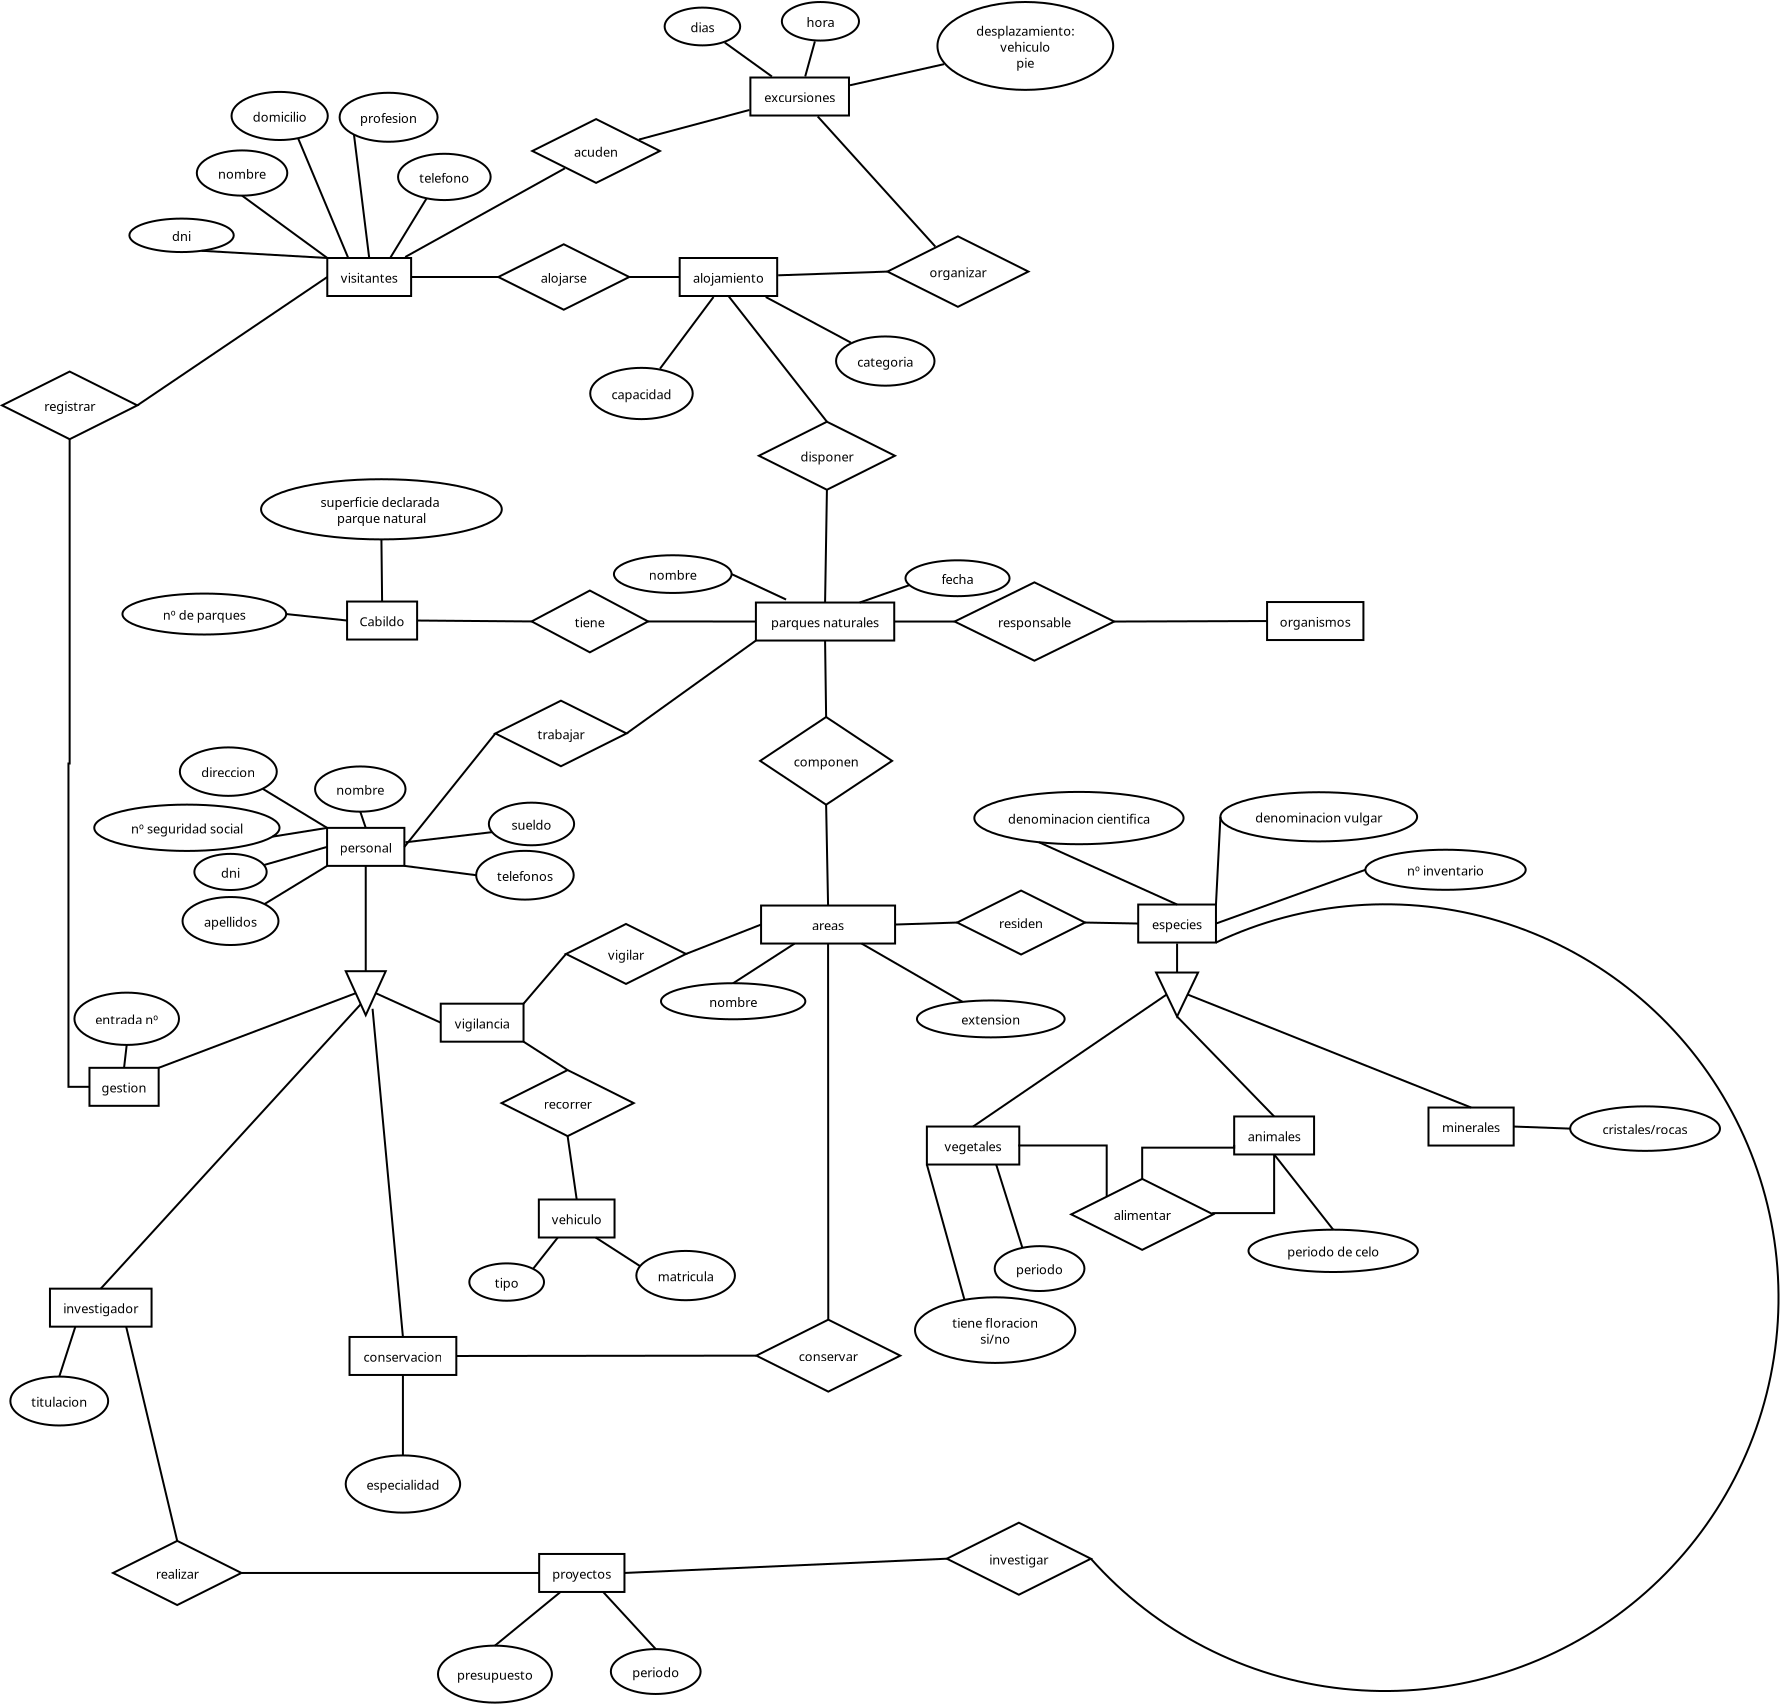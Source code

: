 <?xml version="1.0" encoding="UTF-8"?>
<dia:diagram xmlns:dia="http://www.lysator.liu.se/~alla/dia/">
  <dia:layer name="Fondo" visible="true" active="true">
    <dia:object type="Flowchart - Box" version="0" id="O0">
      <dia:attribute name="obj_pos">
        <dia:point val="9.15,8.7"/>
      </dia:attribute>
      <dia:attribute name="obj_bb">
        <dia:rectangle val="9.1,8.65;12.703,10.65"/>
      </dia:attribute>
      <dia:attribute name="elem_corner">
        <dia:point val="9.15,8.7"/>
      </dia:attribute>
      <dia:attribute name="elem_width">
        <dia:real val="3.502"/>
      </dia:attribute>
      <dia:attribute name="elem_height">
        <dia:real val="1.9"/>
      </dia:attribute>
      <dia:attribute name="show_background">
        <dia:boolean val="true"/>
      </dia:attribute>
      <dia:attribute name="padding">
        <dia:real val="0.5"/>
      </dia:attribute>
      <dia:attribute name="text">
        <dia:composite type="text">
          <dia:attribute name="string">
            <dia:string>#Cabildo#</dia:string>
          </dia:attribute>
          <dia:attribute name="font">
            <dia:font family="sans" style="0" name="Helvetica"/>
          </dia:attribute>
          <dia:attribute name="height">
            <dia:real val="0.8"/>
          </dia:attribute>
          <dia:attribute name="pos">
            <dia:point val="10.901,9.845"/>
          </dia:attribute>
          <dia:attribute name="color">
            <dia:color val="#000000"/>
          </dia:attribute>
          <dia:attribute name="alignment">
            <dia:enum val="1"/>
          </dia:attribute>
        </dia:composite>
      </dia:attribute>
    </dia:object>
    <dia:object type="Flowchart - Box" version="0" id="O1">
      <dia:attribute name="obj_pos">
        <dia:point val="29.591,8.75"/>
      </dia:attribute>
      <dia:attribute name="obj_bb">
        <dia:rectangle val="29.541,8.7;36.559,10.7"/>
      </dia:attribute>
      <dia:attribute name="elem_corner">
        <dia:point val="29.591,8.75"/>
      </dia:attribute>
      <dia:attribute name="elem_width">
        <dia:real val="6.917"/>
      </dia:attribute>
      <dia:attribute name="elem_height">
        <dia:real val="1.9"/>
      </dia:attribute>
      <dia:attribute name="show_background">
        <dia:boolean val="true"/>
      </dia:attribute>
      <dia:attribute name="padding">
        <dia:real val="0.5"/>
      </dia:attribute>
      <dia:attribute name="text">
        <dia:composite type="text">
          <dia:attribute name="string">
            <dia:string>#parques naturales#</dia:string>
          </dia:attribute>
          <dia:attribute name="font">
            <dia:font family="sans" style="0" name="Helvetica"/>
          </dia:attribute>
          <dia:attribute name="height">
            <dia:real val="0.8"/>
          </dia:attribute>
          <dia:attribute name="pos">
            <dia:point val="33.05,9.895"/>
          </dia:attribute>
          <dia:attribute name="color">
            <dia:color val="#000000"/>
          </dia:attribute>
          <dia:attribute name="alignment">
            <dia:enum val="1"/>
          </dia:attribute>
        </dia:composite>
      </dia:attribute>
    </dia:object>
    <dia:object type="Standard - Text" version="1" id="O2">
      <dia:attribute name="obj_pos">
        <dia:point val="33.05,9.7"/>
      </dia:attribute>
      <dia:attribute name="obj_bb">
        <dia:rectangle val="33.05,9.105;33.05,9.85"/>
      </dia:attribute>
      <dia:attribute name="text">
        <dia:composite type="text">
          <dia:attribute name="string">
            <dia:string>##</dia:string>
          </dia:attribute>
          <dia:attribute name="font">
            <dia:font family="sans" style="0" name="Helvetica"/>
          </dia:attribute>
          <dia:attribute name="height">
            <dia:real val="0.8"/>
          </dia:attribute>
          <dia:attribute name="pos">
            <dia:point val="33.05,9.7"/>
          </dia:attribute>
          <dia:attribute name="color">
            <dia:color val="#000000"/>
          </dia:attribute>
          <dia:attribute name="alignment">
            <dia:enum val="0"/>
          </dia:attribute>
        </dia:composite>
      </dia:attribute>
      <dia:attribute name="valign">
        <dia:enum val="3"/>
      </dia:attribute>
      <dia:connections>
        <dia:connection handle="0" to="O1" connection="16"/>
      </dia:connections>
    </dia:object>
    <dia:object type="Flowchart - Box" version="0" id="O3">
      <dia:attribute name="obj_pos">
        <dia:point val="55.15,8.725"/>
      </dia:attribute>
      <dia:attribute name="obj_bb">
        <dia:rectangle val="55.1,8.675;60.017,10.675"/>
      </dia:attribute>
      <dia:attribute name="elem_corner">
        <dia:point val="55.15,8.725"/>
      </dia:attribute>
      <dia:attribute name="elem_width">
        <dia:real val="4.817"/>
      </dia:attribute>
      <dia:attribute name="elem_height">
        <dia:real val="1.9"/>
      </dia:attribute>
      <dia:attribute name="show_background">
        <dia:boolean val="true"/>
      </dia:attribute>
      <dia:attribute name="padding">
        <dia:real val="0.5"/>
      </dia:attribute>
      <dia:attribute name="text">
        <dia:composite type="text">
          <dia:attribute name="string">
            <dia:string>#organismos#</dia:string>
          </dia:attribute>
          <dia:attribute name="font">
            <dia:font family="sans" style="0" name="Helvetica"/>
          </dia:attribute>
          <dia:attribute name="height">
            <dia:real val="0.8"/>
          </dia:attribute>
          <dia:attribute name="pos">
            <dia:point val="57.559,9.87"/>
          </dia:attribute>
          <dia:attribute name="color">
            <dia:color val="#000000"/>
          </dia:attribute>
          <dia:attribute name="alignment">
            <dia:enum val="1"/>
          </dia:attribute>
        </dia:composite>
      </dia:attribute>
    </dia:object>
    <dia:object type="Flowchart - Diamond" version="0" id="O4">
      <dia:attribute name="obj_pos">
        <dia:point val="18.376,8.15"/>
      </dia:attribute>
      <dia:attribute name="obj_bb">
        <dia:rectangle val="18.326,8.1;24.25,11.29"/>
      </dia:attribute>
      <dia:attribute name="elem_corner">
        <dia:point val="18.376,8.15"/>
      </dia:attribute>
      <dia:attribute name="elem_width">
        <dia:real val="5.824"/>
      </dia:attribute>
      <dia:attribute name="elem_height">
        <dia:real val="3.089"/>
      </dia:attribute>
      <dia:attribute name="show_background">
        <dia:boolean val="true"/>
      </dia:attribute>
      <dia:attribute name="padding">
        <dia:real val="0.354"/>
      </dia:attribute>
      <dia:attribute name="text">
        <dia:composite type="text">
          <dia:attribute name="string">
            <dia:string>#tiene#</dia:string>
          </dia:attribute>
          <dia:attribute name="font">
            <dia:font family="sans" style="0" name="Helvetica"/>
          </dia:attribute>
          <dia:attribute name="height">
            <dia:real val="0.8"/>
          </dia:attribute>
          <dia:attribute name="pos">
            <dia:point val="21.288,9.89"/>
          </dia:attribute>
          <dia:attribute name="color">
            <dia:color val="#000000"/>
          </dia:attribute>
          <dia:attribute name="alignment">
            <dia:enum val="1"/>
          </dia:attribute>
        </dia:composite>
      </dia:attribute>
    </dia:object>
    <dia:object type="Standard - Line" version="0" id="O5">
      <dia:attribute name="obj_pos">
        <dia:point val="12.652,9.65"/>
      </dia:attribute>
      <dia:attribute name="obj_bb">
        <dia:rectangle val="12.602,9.6;18.426,9.745"/>
      </dia:attribute>
      <dia:attribute name="conn_endpoints">
        <dia:point val="12.652,9.65"/>
        <dia:point val="18.376,9.695"/>
      </dia:attribute>
      <dia:attribute name="numcp">
        <dia:int val="1"/>
      </dia:attribute>
      <dia:connections>
        <dia:connection handle="0" to="O0" connection="8"/>
        <dia:connection handle="1" to="O4" connection="12"/>
      </dia:connections>
    </dia:object>
    <dia:object type="Standard - Line" version="0" id="O6">
      <dia:attribute name="obj_pos">
        <dia:point val="24.2,9.695"/>
      </dia:attribute>
      <dia:attribute name="obj_bb">
        <dia:rectangle val="24.15,9.645;29.641,9.75"/>
      </dia:attribute>
      <dia:attribute name="conn_endpoints">
        <dia:point val="24.2,9.695"/>
        <dia:point val="29.591,9.7"/>
      </dia:attribute>
      <dia:attribute name="numcp">
        <dia:int val="1"/>
      </dia:attribute>
      <dia:connections>
        <dia:connection handle="0" to="O4" connection="4"/>
        <dia:connection handle="1" to="O1" connection="7"/>
      </dia:connections>
    </dia:object>
    <dia:object type="Flowchart - Diamond" version="0" id="O7">
      <dia:attribute name="obj_pos">
        <dia:point val="39.525,7.741"/>
      </dia:attribute>
      <dia:attribute name="obj_bb">
        <dia:rectangle val="39.475,7.691;47.557,11.709"/>
      </dia:attribute>
      <dia:attribute name="elem_corner">
        <dia:point val="39.525,7.741"/>
      </dia:attribute>
      <dia:attribute name="elem_width">
        <dia:real val="7.982"/>
      </dia:attribute>
      <dia:attribute name="elem_height">
        <dia:real val="3.917"/>
      </dia:attribute>
      <dia:attribute name="show_background">
        <dia:boolean val="true"/>
      </dia:attribute>
      <dia:attribute name="padding">
        <dia:real val="0.354"/>
      </dia:attribute>
      <dia:attribute name="text">
        <dia:composite type="text">
          <dia:attribute name="string">
            <dia:string>#responsable#</dia:string>
          </dia:attribute>
          <dia:attribute name="font">
            <dia:font family="sans" style="0" name="Helvetica"/>
          </dia:attribute>
          <dia:attribute name="height">
            <dia:real val="0.8"/>
          </dia:attribute>
          <dia:attribute name="pos">
            <dia:point val="43.516,9.895"/>
          </dia:attribute>
          <dia:attribute name="color">
            <dia:color val="#000000"/>
          </dia:attribute>
          <dia:attribute name="alignment">
            <dia:enum val="1"/>
          </dia:attribute>
        </dia:composite>
      </dia:attribute>
    </dia:object>
    <dia:object type="Standard - Line" version="0" id="O8">
      <dia:attribute name="obj_pos">
        <dia:point val="39.525,9.7"/>
      </dia:attribute>
      <dia:attribute name="obj_bb">
        <dia:rectangle val="36.459,9.65;39.575,9.75"/>
      </dia:attribute>
      <dia:attribute name="conn_endpoints">
        <dia:point val="39.525,9.7"/>
        <dia:point val="36.509,9.7"/>
      </dia:attribute>
      <dia:attribute name="numcp">
        <dia:int val="1"/>
      </dia:attribute>
      <dia:connections>
        <dia:connection handle="0" to="O7" connection="12"/>
        <dia:connection handle="1" to="O1" connection="8"/>
      </dia:connections>
    </dia:object>
    <dia:object type="Standard - Line" version="0" id="O9">
      <dia:attribute name="obj_pos">
        <dia:point val="47.507,9.7"/>
      </dia:attribute>
      <dia:attribute name="obj_bb">
        <dia:rectangle val="47.456,9.625;55.2,9.75"/>
      </dia:attribute>
      <dia:attribute name="conn_endpoints">
        <dia:point val="47.507,9.7"/>
        <dia:point val="55.15,9.675"/>
      </dia:attribute>
      <dia:attribute name="numcp">
        <dia:int val="1"/>
      </dia:attribute>
      <dia:connections>
        <dia:connection handle="0" to="O7" connection="4"/>
        <dia:connection handle="1" to="O3" connection="7"/>
      </dia:connections>
    </dia:object>
    <dia:object type="Flowchart - Ellipse" version="0" id="O10">
      <dia:attribute name="obj_pos">
        <dia:point val="22.493,6.386"/>
      </dia:attribute>
      <dia:attribute name="obj_bb">
        <dia:rectangle val="22.443,6.336;28.425,8.321"/>
      </dia:attribute>
      <dia:attribute name="elem_corner">
        <dia:point val="22.493,6.386"/>
      </dia:attribute>
      <dia:attribute name="elem_width">
        <dia:real val="5.882"/>
      </dia:attribute>
      <dia:attribute name="elem_height">
        <dia:real val="1.885"/>
      </dia:attribute>
      <dia:attribute name="border_width">
        <dia:real val="0.1"/>
      </dia:attribute>
      <dia:attribute name="show_background">
        <dia:boolean val="true"/>
      </dia:attribute>
      <dia:attribute name="padding">
        <dia:real val="0.354"/>
      </dia:attribute>
      <dia:attribute name="text">
        <dia:composite type="text">
          <dia:attribute name="string">
            <dia:string>#nombre#</dia:string>
          </dia:attribute>
          <dia:attribute name="font">
            <dia:font family="sans" style="0" name="Helvetica"/>
          </dia:attribute>
          <dia:attribute name="height">
            <dia:real val="0.8"/>
          </dia:attribute>
          <dia:attribute name="pos">
            <dia:point val="25.434,7.523"/>
          </dia:attribute>
          <dia:attribute name="color">
            <dia:color val="#000000"/>
          </dia:attribute>
          <dia:attribute name="alignment">
            <dia:enum val="1"/>
          </dia:attribute>
        </dia:composite>
      </dia:attribute>
    </dia:object>
    <dia:object type="Standard - Text" version="1" id="O11">
      <dia:attribute name="obj_pos">
        <dia:point val="25.434,7.328"/>
      </dia:attribute>
      <dia:attribute name="obj_bb">
        <dia:rectangle val="25.434,6.733;25.434,7.478"/>
      </dia:attribute>
      <dia:attribute name="text">
        <dia:composite type="text">
          <dia:attribute name="string">
            <dia:string>##</dia:string>
          </dia:attribute>
          <dia:attribute name="font">
            <dia:font family="sans" style="0" name="Helvetica"/>
          </dia:attribute>
          <dia:attribute name="height">
            <dia:real val="0.8"/>
          </dia:attribute>
          <dia:attribute name="pos">
            <dia:point val="25.434,7.328"/>
          </dia:attribute>
          <dia:attribute name="color">
            <dia:color val="#000000"/>
          </dia:attribute>
          <dia:attribute name="alignment">
            <dia:enum val="0"/>
          </dia:attribute>
        </dia:composite>
      </dia:attribute>
      <dia:attribute name="valign">
        <dia:enum val="3"/>
      </dia:attribute>
      <dia:connections>
        <dia:connection handle="0" to="O10" connection="16"/>
      </dia:connections>
    </dia:object>
    <dia:object type="Flowchart - Ellipse" version="0" id="O12">
      <dia:attribute name="obj_pos">
        <dia:point val="37.07,6.638"/>
      </dia:attribute>
      <dia:attribute name="obj_bb">
        <dia:rectangle val="37.02,6.588;42.325,8.482"/>
      </dia:attribute>
      <dia:attribute name="elem_corner">
        <dia:point val="37.07,6.638"/>
      </dia:attribute>
      <dia:attribute name="elem_width">
        <dia:real val="5.204"/>
      </dia:attribute>
      <dia:attribute name="elem_height">
        <dia:real val="1.794"/>
      </dia:attribute>
      <dia:attribute name="show_background">
        <dia:boolean val="true"/>
      </dia:attribute>
      <dia:attribute name="padding">
        <dia:real val="0.354"/>
      </dia:attribute>
      <dia:attribute name="text">
        <dia:composite type="text">
          <dia:attribute name="string">
            <dia:string>#fecha#</dia:string>
          </dia:attribute>
          <dia:attribute name="font">
            <dia:font family="sans" style="0" name="Helvetica"/>
          </dia:attribute>
          <dia:attribute name="height">
            <dia:real val="0.8"/>
          </dia:attribute>
          <dia:attribute name="pos">
            <dia:point val="39.673,7.73"/>
          </dia:attribute>
          <dia:attribute name="color">
            <dia:color val="#000000"/>
          </dia:attribute>
          <dia:attribute name="alignment">
            <dia:enum val="1"/>
          </dia:attribute>
        </dia:composite>
      </dia:attribute>
    </dia:object>
    <dia:object type="Standard - Line" version="0" id="O13">
      <dia:attribute name="obj_pos">
        <dia:point val="28.375,7.328"/>
      </dia:attribute>
      <dia:attribute name="obj_bb">
        <dia:rectangle val="28.308,7.262;31.166,8.666"/>
      </dia:attribute>
      <dia:attribute name="conn_endpoints">
        <dia:point val="28.375,7.328"/>
        <dia:point val="31.1,8.6"/>
      </dia:attribute>
      <dia:attribute name="numcp">
        <dia:int val="1"/>
      </dia:attribute>
      <dia:connections>
        <dia:connection handle="0" to="O10" connection="0"/>
      </dia:connections>
    </dia:object>
    <dia:object type="Standard - Line" version="0" id="O14">
      <dia:attribute name="obj_pos">
        <dia:point val="37.268,7.878"/>
      </dia:attribute>
      <dia:attribute name="obj_bb">
        <dia:rectangle val="34.716,7.815;37.332,8.814"/>
      </dia:attribute>
      <dia:attribute name="conn_endpoints">
        <dia:point val="37.268,7.878"/>
        <dia:point val="34.779,8.75"/>
      </dia:attribute>
      <dia:attribute name="numcp">
        <dia:int val="1"/>
      </dia:attribute>
      <dia:connections>
        <dia:connection handle="0" to="O12" connection="9"/>
        <dia:connection handle="1" to="O1" connection="3"/>
      </dia:connections>
    </dia:object>
    <dia:object type="Standard - Text" version="1" id="O15">
      <dia:attribute name="obj_pos">
        <dia:point val="43.516,9.7"/>
      </dia:attribute>
      <dia:attribute name="obj_bb">
        <dia:rectangle val="43.516,9.105;43.516,9.85"/>
      </dia:attribute>
      <dia:attribute name="text">
        <dia:composite type="text">
          <dia:attribute name="string">
            <dia:string>##</dia:string>
          </dia:attribute>
          <dia:attribute name="font">
            <dia:font family="sans" style="0" name="Helvetica"/>
          </dia:attribute>
          <dia:attribute name="height">
            <dia:real val="0.8"/>
          </dia:attribute>
          <dia:attribute name="pos">
            <dia:point val="43.516,9.7"/>
          </dia:attribute>
          <dia:attribute name="color">
            <dia:color val="#000000"/>
          </dia:attribute>
          <dia:attribute name="alignment">
            <dia:enum val="0"/>
          </dia:attribute>
        </dia:composite>
      </dia:attribute>
      <dia:attribute name="valign">
        <dia:enum val="3"/>
      </dia:attribute>
      <dia:connections>
        <dia:connection handle="0" to="O7" connection="16"/>
      </dia:connections>
    </dia:object>
    <dia:object type="Flowchart - Ellipse" version="0" id="O16">
      <dia:attribute name="obj_pos">
        <dia:point val="-2.081,8.302"/>
      </dia:attribute>
      <dia:attribute name="obj_bb">
        <dia:rectangle val="-2.131,8.252;6.155,10.398"/>
      </dia:attribute>
      <dia:attribute name="elem_corner">
        <dia:point val="-2.081,8.302"/>
      </dia:attribute>
      <dia:attribute name="elem_width">
        <dia:real val="8.186"/>
      </dia:attribute>
      <dia:attribute name="elem_height">
        <dia:real val="2.047"/>
      </dia:attribute>
      <dia:attribute name="show_background">
        <dia:boolean val="true"/>
      </dia:attribute>
      <dia:attribute name="padding">
        <dia:real val="0.354"/>
      </dia:attribute>
      <dia:attribute name="text">
        <dia:composite type="text">
          <dia:attribute name="string">
            <dia:string>#nº de parques#</dia:string>
          </dia:attribute>
          <dia:attribute name="font">
            <dia:font family="sans" style="0" name="Helvetica"/>
          </dia:attribute>
          <dia:attribute name="height">
            <dia:real val="0.8"/>
          </dia:attribute>
          <dia:attribute name="pos">
            <dia:point val="2.012,9.52"/>
          </dia:attribute>
          <dia:attribute name="color">
            <dia:color val="#000000"/>
          </dia:attribute>
          <dia:attribute name="alignment">
            <dia:enum val="1"/>
          </dia:attribute>
        </dia:composite>
      </dia:attribute>
    </dia:object>
    <dia:object type="Standard - Line" version="0" id="O17">
      <dia:attribute name="obj_pos">
        <dia:point val="9.15,9.65"/>
      </dia:attribute>
      <dia:attribute name="obj_bb">
        <dia:rectangle val="6.05,9.27;9.205,9.705"/>
      </dia:attribute>
      <dia:attribute name="conn_endpoints">
        <dia:point val="9.15,9.65"/>
        <dia:point val="6.105,9.325"/>
      </dia:attribute>
      <dia:attribute name="numcp">
        <dia:int val="1"/>
      </dia:attribute>
      <dia:connections>
        <dia:connection handle="0" to="O0" connection="7"/>
        <dia:connection handle="1" to="O16" connection="0"/>
      </dia:connections>
    </dia:object>
    <dia:object type="Flowchart - Box" version="0" id="O18">
      <dia:attribute name="obj_pos">
        <dia:point val="29.85,23.9"/>
      </dia:attribute>
      <dia:attribute name="obj_bb">
        <dia:rectangle val="29.8,23.85;36.6,25.85"/>
      </dia:attribute>
      <dia:attribute name="elem_corner">
        <dia:point val="29.85,23.9"/>
      </dia:attribute>
      <dia:attribute name="elem_width">
        <dia:real val="6.7"/>
      </dia:attribute>
      <dia:attribute name="elem_height">
        <dia:real val="1.9"/>
      </dia:attribute>
      <dia:attribute name="show_background">
        <dia:boolean val="true"/>
      </dia:attribute>
      <dia:attribute name="padding">
        <dia:real val="0.5"/>
      </dia:attribute>
      <dia:attribute name="text">
        <dia:composite type="text">
          <dia:attribute name="string">
            <dia:string>#areas#</dia:string>
          </dia:attribute>
          <dia:attribute name="font">
            <dia:font family="sans" style="0" name="Helvetica"/>
          </dia:attribute>
          <dia:attribute name="height">
            <dia:real val="0.8"/>
          </dia:attribute>
          <dia:attribute name="pos">
            <dia:point val="33.2,25.045"/>
          </dia:attribute>
          <dia:attribute name="color">
            <dia:color val="#000000"/>
          </dia:attribute>
          <dia:attribute name="alignment">
            <dia:enum val="1"/>
          </dia:attribute>
        </dia:composite>
      </dia:attribute>
    </dia:object>
    <dia:object type="Flowchart - Diamond" version="0" id="O19">
      <dia:attribute name="obj_pos">
        <dia:point val="29.803,14.474"/>
      </dia:attribute>
      <dia:attribute name="obj_bb">
        <dia:rectangle val="29.753,14.424;36.45,18.909"/>
      </dia:attribute>
      <dia:attribute name="elem_corner">
        <dia:point val="29.803,14.474"/>
      </dia:attribute>
      <dia:attribute name="elem_width">
        <dia:real val="6.597"/>
      </dia:attribute>
      <dia:attribute name="elem_height">
        <dia:real val="4.385"/>
      </dia:attribute>
      <dia:attribute name="show_background">
        <dia:boolean val="true"/>
      </dia:attribute>
      <dia:attribute name="padding">
        <dia:real val="0.354"/>
      </dia:attribute>
      <dia:attribute name="text">
        <dia:composite type="text">
          <dia:attribute name="string">
            <dia:string>#componen#</dia:string>
          </dia:attribute>
          <dia:attribute name="font">
            <dia:font family="sans" style="0" name="Helvetica"/>
          </dia:attribute>
          <dia:attribute name="height">
            <dia:real val="0.8"/>
          </dia:attribute>
          <dia:attribute name="pos">
            <dia:point val="33.102,16.861"/>
          </dia:attribute>
          <dia:attribute name="color">
            <dia:color val="#000000"/>
          </dia:attribute>
          <dia:attribute name="alignment">
            <dia:enum val="1"/>
          </dia:attribute>
        </dia:composite>
      </dia:attribute>
    </dia:object>
    <dia:object type="Standard - Line" version="0" id="O20">
      <dia:attribute name="obj_pos">
        <dia:point val="33.05,10.65"/>
      </dia:attribute>
      <dia:attribute name="obj_bb">
        <dia:rectangle val="32.999,10.599;33.152,14.524"/>
      </dia:attribute>
      <dia:attribute name="conn_endpoints">
        <dia:point val="33.05,10.65"/>
        <dia:point val="33.102,14.474"/>
      </dia:attribute>
      <dia:attribute name="numcp">
        <dia:int val="1"/>
      </dia:attribute>
      <dia:connections>
        <dia:connection handle="0" to="O1" connection="13"/>
        <dia:connection handle="1" to="O19" connection="0"/>
      </dia:connections>
    </dia:object>
    <dia:object type="Standard - Line" version="0" id="O21">
      <dia:attribute name="obj_pos">
        <dia:point val="33.102,18.859"/>
      </dia:attribute>
      <dia:attribute name="obj_bb">
        <dia:rectangle val="33.051,18.808;33.251,23.951"/>
      </dia:attribute>
      <dia:attribute name="conn_endpoints">
        <dia:point val="33.102,18.859"/>
        <dia:point val="33.2,23.9"/>
      </dia:attribute>
      <dia:attribute name="numcp">
        <dia:int val="1"/>
      </dia:attribute>
      <dia:connections>
        <dia:connection handle="0" to="O19" connection="8"/>
        <dia:connection handle="1" to="O18" connection="2"/>
      </dia:connections>
    </dia:object>
    <dia:object type="Flowchart - Ellipse" version="0" id="O22">
      <dia:attribute name="obj_pos">
        <dia:point val="24.846,27.784"/>
      </dia:attribute>
      <dia:attribute name="obj_bb">
        <dia:rectangle val="24.796,27.734;32.113,29.639"/>
      </dia:attribute>
      <dia:attribute name="elem_corner">
        <dia:point val="24.846,27.784"/>
      </dia:attribute>
      <dia:attribute name="elem_width">
        <dia:real val="7.217"/>
      </dia:attribute>
      <dia:attribute name="elem_height">
        <dia:real val="1.804"/>
      </dia:attribute>
      <dia:attribute name="show_background">
        <dia:boolean val="true"/>
      </dia:attribute>
      <dia:attribute name="padding">
        <dia:real val="0.354"/>
      </dia:attribute>
      <dia:attribute name="text">
        <dia:composite type="text">
          <dia:attribute name="string">
            <dia:string>#nombre#</dia:string>
          </dia:attribute>
          <dia:attribute name="font">
            <dia:font family="sans" style="0" name="Helvetica"/>
          </dia:attribute>
          <dia:attribute name="height">
            <dia:real val="0.8"/>
          </dia:attribute>
          <dia:attribute name="pos">
            <dia:point val="28.455,28.881"/>
          </dia:attribute>
          <dia:attribute name="color">
            <dia:color val="#000000"/>
          </dia:attribute>
          <dia:attribute name="alignment">
            <dia:enum val="1"/>
          </dia:attribute>
        </dia:composite>
      </dia:attribute>
    </dia:object>
    <dia:object type="Flowchart - Ellipse" version="0" id="O23">
      <dia:attribute name="obj_pos">
        <dia:point val="37.644,28.646"/>
      </dia:attribute>
      <dia:attribute name="obj_bb">
        <dia:rectangle val="37.594,28.596;45.078,30.542"/>
      </dia:attribute>
      <dia:attribute name="elem_corner">
        <dia:point val="37.644,28.646"/>
      </dia:attribute>
      <dia:attribute name="elem_width">
        <dia:real val="7.384"/>
      </dia:attribute>
      <dia:attribute name="elem_height">
        <dia:real val="1.846"/>
      </dia:attribute>
      <dia:attribute name="show_background">
        <dia:boolean val="true"/>
      </dia:attribute>
      <dia:attribute name="padding">
        <dia:real val="0.354"/>
      </dia:attribute>
      <dia:attribute name="text">
        <dia:composite type="text">
          <dia:attribute name="string">
            <dia:string>#extension#</dia:string>
          </dia:attribute>
          <dia:attribute name="font">
            <dia:font family="sans" style="0" name="Helvetica"/>
          </dia:attribute>
          <dia:attribute name="height">
            <dia:real val="0.8"/>
          </dia:attribute>
          <dia:attribute name="pos">
            <dia:point val="41.336,29.764"/>
          </dia:attribute>
          <dia:attribute name="color">
            <dia:color val="#000000"/>
          </dia:attribute>
          <dia:attribute name="alignment">
            <dia:enum val="1"/>
          </dia:attribute>
        </dia:composite>
      </dia:attribute>
    </dia:object>
    <dia:object type="Standard - Line" version="0" id="O24">
      <dia:attribute name="obj_pos">
        <dia:point val="31.525,25.8"/>
      </dia:attribute>
      <dia:attribute name="obj_bb">
        <dia:rectangle val="28.386,25.731;31.594,27.853"/>
      </dia:attribute>
      <dia:attribute name="conn_endpoints">
        <dia:point val="31.525,25.8"/>
        <dia:point val="28.455,27.784"/>
      </dia:attribute>
      <dia:attribute name="numcp">
        <dia:int val="1"/>
      </dia:attribute>
      <dia:connections>
        <dia:connection handle="0" to="O18" connection="12"/>
        <dia:connection handle="1" to="O22" connection="4"/>
      </dia:connections>
    </dia:object>
    <dia:object type="Standard - Line" version="0" id="O25">
      <dia:attribute name="obj_pos">
        <dia:point val="34.875,25.8"/>
      </dia:attribute>
      <dia:attribute name="obj_bb">
        <dia:rectangle val="34.807,25.732;39.991,28.784"/>
      </dia:attribute>
      <dia:attribute name="conn_endpoints">
        <dia:point val="34.875,25.8"/>
        <dia:point val="39.923,28.716"/>
      </dia:attribute>
      <dia:attribute name="numcp">
        <dia:int val="1"/>
      </dia:attribute>
      <dia:connections>
        <dia:connection handle="0" to="O18" connection="14"/>
        <dia:connection handle="1" to="O23" connection="5"/>
      </dia:connections>
    </dia:object>
    <dia:object type="Flowchart - Ellipse" version="0" id="O26">
      <dia:attribute name="obj_pos">
        <dia:point val="4.849,2.584"/>
      </dia:attribute>
      <dia:attribute name="obj_bb">
        <dia:rectangle val="4.799,2.534;16.936,5.644"/>
      </dia:attribute>
      <dia:attribute name="elem_corner">
        <dia:point val="4.849,2.584"/>
      </dia:attribute>
      <dia:attribute name="elem_width">
        <dia:real val="12.037"/>
      </dia:attribute>
      <dia:attribute name="elem_height">
        <dia:real val="3.009"/>
      </dia:attribute>
      <dia:attribute name="show_background">
        <dia:boolean val="true"/>
      </dia:attribute>
      <dia:attribute name="padding">
        <dia:real val="0.354"/>
      </dia:attribute>
      <dia:attribute name="text">
        <dia:composite type="text">
          <dia:attribute name="string">
            <dia:string>#superficie declarada 
parque natural#</dia:string>
          </dia:attribute>
          <dia:attribute name="font">
            <dia:font family="sans" style="0" name="Helvetica"/>
          </dia:attribute>
          <dia:attribute name="height">
            <dia:real val="0.8"/>
          </dia:attribute>
          <dia:attribute name="pos">
            <dia:point val="10.867,3.884"/>
          </dia:attribute>
          <dia:attribute name="color">
            <dia:color val="#000000"/>
          </dia:attribute>
          <dia:attribute name="alignment">
            <dia:enum val="1"/>
          </dia:attribute>
        </dia:composite>
      </dia:attribute>
    </dia:object>
    <dia:object type="Standard - Line" version="0" id="O27">
      <dia:attribute name="obj_pos">
        <dia:point val="10.867,5.594"/>
      </dia:attribute>
      <dia:attribute name="obj_bb">
        <dia:rectangle val="10.817,5.543;10.952,8.751"/>
      </dia:attribute>
      <dia:attribute name="conn_endpoints">
        <dia:point val="10.867,5.594"/>
        <dia:point val="10.901,8.7"/>
      </dia:attribute>
      <dia:attribute name="numcp">
        <dia:int val="1"/>
      </dia:attribute>
      <dia:connections>
        <dia:connection handle="0" to="O26" connection="12"/>
        <dia:connection handle="1" to="O0" connection="2"/>
      </dia:connections>
    </dia:object>
    <dia:object type="Flowchart - Box" version="0" id="O28">
      <dia:attribute name="obj_pos">
        <dia:point val="48.706,23.85"/>
      </dia:attribute>
      <dia:attribute name="obj_bb">
        <dia:rectangle val="48.656,23.8;52.644,25.8"/>
      </dia:attribute>
      <dia:attribute name="elem_corner">
        <dia:point val="48.706,23.85"/>
      </dia:attribute>
      <dia:attribute name="elem_width">
        <dia:real val="3.888"/>
      </dia:attribute>
      <dia:attribute name="elem_height">
        <dia:real val="1.9"/>
      </dia:attribute>
      <dia:attribute name="show_background">
        <dia:boolean val="true"/>
      </dia:attribute>
      <dia:attribute name="padding">
        <dia:real val="0.5"/>
      </dia:attribute>
      <dia:attribute name="text">
        <dia:composite type="text">
          <dia:attribute name="string">
            <dia:string>#especies#</dia:string>
          </dia:attribute>
          <dia:attribute name="font">
            <dia:font family="sans" style="0" name="Helvetica"/>
          </dia:attribute>
          <dia:attribute name="height">
            <dia:real val="0.8"/>
          </dia:attribute>
          <dia:attribute name="pos">
            <dia:point val="50.65,24.995"/>
          </dia:attribute>
          <dia:attribute name="color">
            <dia:color val="#000000"/>
          </dia:attribute>
          <dia:attribute name="alignment">
            <dia:enum val="1"/>
          </dia:attribute>
        </dia:composite>
      </dia:attribute>
    </dia:object>
    <dia:object type="Flowchart - Diamond" version="0" id="O29">
      <dia:attribute name="obj_pos">
        <dia:point val="39.652,23.151"/>
      </dia:attribute>
      <dia:attribute name="obj_bb">
        <dia:rectangle val="39.602,23.101;46.098,26.399"/>
      </dia:attribute>
      <dia:attribute name="elem_corner">
        <dia:point val="39.652,23.151"/>
      </dia:attribute>
      <dia:attribute name="elem_width">
        <dia:real val="6.396"/>
      </dia:attribute>
      <dia:attribute name="elem_height">
        <dia:real val="3.198"/>
      </dia:attribute>
      <dia:attribute name="show_background">
        <dia:boolean val="true"/>
      </dia:attribute>
      <dia:attribute name="padding">
        <dia:real val="0.354"/>
      </dia:attribute>
      <dia:attribute name="text">
        <dia:composite type="text">
          <dia:attribute name="string">
            <dia:string>#residen#</dia:string>
          </dia:attribute>
          <dia:attribute name="font">
            <dia:font family="sans" style="0" name="Helvetica"/>
          </dia:attribute>
          <dia:attribute name="height">
            <dia:real val="0.8"/>
          </dia:attribute>
          <dia:attribute name="pos">
            <dia:point val="42.85,24.945"/>
          </dia:attribute>
          <dia:attribute name="color">
            <dia:color val="#000000"/>
          </dia:attribute>
          <dia:attribute name="alignment">
            <dia:enum val="1"/>
          </dia:attribute>
        </dia:composite>
      </dia:attribute>
    </dia:object>
    <dia:object type="Standard - Line" version="0" id="O30">
      <dia:attribute name="obj_pos">
        <dia:point val="36.55,24.85"/>
      </dia:attribute>
      <dia:attribute name="obj_bb">
        <dia:rectangle val="36.498,24.698;39.703,24.902"/>
      </dia:attribute>
      <dia:attribute name="conn_endpoints">
        <dia:point val="36.55,24.85"/>
        <dia:point val="39.652,24.75"/>
      </dia:attribute>
      <dia:attribute name="numcp">
        <dia:int val="1"/>
      </dia:attribute>
      <dia:connections>
        <dia:connection handle="0" to="O18" connection="8"/>
        <dia:connection handle="1" to="O29" connection="12"/>
      </dia:connections>
    </dia:object>
    <dia:object type="Standard - Line" version="0" id="O31">
      <dia:attribute name="obj_pos">
        <dia:point val="46.048,24.75"/>
      </dia:attribute>
      <dia:attribute name="obj_bb">
        <dia:rectangle val="45.997,24.699;48.757,24.851"/>
      </dia:attribute>
      <dia:attribute name="conn_endpoints">
        <dia:point val="46.048,24.75"/>
        <dia:point val="48.706,24.8"/>
      </dia:attribute>
      <dia:attribute name="numcp">
        <dia:int val="1"/>
      </dia:attribute>
      <dia:connections>
        <dia:connection handle="0" to="O29" connection="4"/>
        <dia:connection handle="1" to="O28" connection="7"/>
      </dia:connections>
    </dia:object>
    <dia:object type="Flowchart - Merge" version="1" id="O32">
      <dia:attribute name="obj_pos">
        <dia:point val="49.6,27.25"/>
      </dia:attribute>
      <dia:attribute name="obj_bb">
        <dia:rectangle val="49.521,27.2;51.779,29.566"/>
      </dia:attribute>
      <dia:attribute name="meta">
        <dia:composite type="dict"/>
      </dia:attribute>
      <dia:attribute name="elem_corner">
        <dia:point val="49.6,27.25"/>
      </dia:attribute>
      <dia:attribute name="elem_width">
        <dia:real val="2.1"/>
      </dia:attribute>
      <dia:attribute name="elem_height">
        <dia:real val="2.2"/>
      </dia:attribute>
      <dia:attribute name="line_width">
        <dia:real val="0.1"/>
      </dia:attribute>
      <dia:attribute name="line_colour">
        <dia:color val="#000000"/>
      </dia:attribute>
      <dia:attribute name="fill_colour">
        <dia:color val="#ffffff"/>
      </dia:attribute>
      <dia:attribute name="show_background">
        <dia:boolean val="true"/>
      </dia:attribute>
      <dia:attribute name="line_style">
        <dia:enum val="0"/>
        <dia:real val="1"/>
      </dia:attribute>
      <dia:attribute name="padding">
        <dia:real val="0.1"/>
      </dia:attribute>
      <dia:attribute name="text">
        <dia:composite type="text">
          <dia:attribute name="string">
            <dia:string>##</dia:string>
          </dia:attribute>
          <dia:attribute name="font">
            <dia:font family="sans" style="0" name="Helvetica"/>
          </dia:attribute>
          <dia:attribute name="height">
            <dia:real val="0.8"/>
          </dia:attribute>
          <dia:attribute name="pos">
            <dia:point val="50.65,28"/>
          </dia:attribute>
          <dia:attribute name="color">
            <dia:color val="#000000"/>
          </dia:attribute>
          <dia:attribute name="alignment">
            <dia:enum val="1"/>
          </dia:attribute>
        </dia:composite>
      </dia:attribute>
      <dia:attribute name="flip_horizontal">
        <dia:boolean val="false"/>
      </dia:attribute>
      <dia:attribute name="flip_vertical">
        <dia:boolean val="false"/>
      </dia:attribute>
      <dia:attribute name="subscale">
        <dia:real val="1"/>
      </dia:attribute>
    </dia:object>
    <dia:object type="Standard - Line" version="0" id="O33">
      <dia:attribute name="obj_pos">
        <dia:point val="50.65,25.798"/>
      </dia:attribute>
      <dia:attribute name="obj_bb">
        <dia:rectangle val="50.6,25.748;50.7,27.3"/>
      </dia:attribute>
      <dia:attribute name="conn_endpoints">
        <dia:point val="50.65,25.798"/>
        <dia:point val="50.65,27.25"/>
      </dia:attribute>
      <dia:attribute name="numcp">
        <dia:int val="1"/>
      </dia:attribute>
      <dia:connections>
        <dia:connection handle="0" to="O28" connection="16"/>
        <dia:connection handle="1" to="O32" connection="2"/>
      </dia:connections>
    </dia:object>
    <dia:object type="Flowchart - Box" version="0" id="O34">
      <dia:attribute name="obj_pos">
        <dia:point val="53.505,34.446"/>
      </dia:attribute>
      <dia:attribute name="obj_bb">
        <dia:rectangle val="53.455,34.395;57.55,36.395"/>
      </dia:attribute>
      <dia:attribute name="elem_corner">
        <dia:point val="53.505,34.446"/>
      </dia:attribute>
      <dia:attribute name="elem_width">
        <dia:real val="3.995"/>
      </dia:attribute>
      <dia:attribute name="elem_height">
        <dia:real val="1.9"/>
      </dia:attribute>
      <dia:attribute name="show_background">
        <dia:boolean val="true"/>
      </dia:attribute>
      <dia:attribute name="padding">
        <dia:real val="0.5"/>
      </dia:attribute>
      <dia:attribute name="text">
        <dia:composite type="text">
          <dia:attribute name="string">
            <dia:string>#animales#</dia:string>
          </dia:attribute>
          <dia:attribute name="font">
            <dia:font family="sans" style="0" name="Helvetica"/>
          </dia:attribute>
          <dia:attribute name="height">
            <dia:real val="0.8"/>
          </dia:attribute>
          <dia:attribute name="pos">
            <dia:point val="55.503,35.59"/>
          </dia:attribute>
          <dia:attribute name="color">
            <dia:color val="#000000"/>
          </dia:attribute>
          <dia:attribute name="alignment">
            <dia:enum val="1"/>
          </dia:attribute>
        </dia:composite>
      </dia:attribute>
    </dia:object>
    <dia:object type="Flowchart - Box" version="0" id="O35">
      <dia:attribute name="obj_pos">
        <dia:point val="38.14,34.95"/>
      </dia:attribute>
      <dia:attribute name="obj_bb">
        <dia:rectangle val="38.09,34.9;42.81,36.9"/>
      </dia:attribute>
      <dia:attribute name="elem_corner">
        <dia:point val="38.14,34.95"/>
      </dia:attribute>
      <dia:attribute name="elem_width">
        <dia:real val="4.62"/>
      </dia:attribute>
      <dia:attribute name="elem_height">
        <dia:real val="1.9"/>
      </dia:attribute>
      <dia:attribute name="show_background">
        <dia:boolean val="true"/>
      </dia:attribute>
      <dia:attribute name="padding">
        <dia:real val="0.5"/>
      </dia:attribute>
      <dia:attribute name="text">
        <dia:composite type="text">
          <dia:attribute name="string">
            <dia:string>#vegetales#</dia:string>
          </dia:attribute>
          <dia:attribute name="font">
            <dia:font family="sans" style="0" name="Helvetica"/>
          </dia:attribute>
          <dia:attribute name="height">
            <dia:real val="0.8"/>
          </dia:attribute>
          <dia:attribute name="pos">
            <dia:point val="40.45,36.095"/>
          </dia:attribute>
          <dia:attribute name="color">
            <dia:color val="#000000"/>
          </dia:attribute>
          <dia:attribute name="alignment">
            <dia:enum val="1"/>
          </dia:attribute>
        </dia:composite>
      </dia:attribute>
    </dia:object>
    <dia:object type="Flowchart - Box" version="0" id="O36">
      <dia:attribute name="obj_pos">
        <dia:point val="63.22,34"/>
      </dia:attribute>
      <dia:attribute name="obj_bb">
        <dia:rectangle val="63.17,33.95;67.53,35.95"/>
      </dia:attribute>
      <dia:attribute name="elem_corner">
        <dia:point val="63.22,34"/>
      </dia:attribute>
      <dia:attribute name="elem_width">
        <dia:real val="4.26"/>
      </dia:attribute>
      <dia:attribute name="elem_height">
        <dia:real val="1.9"/>
      </dia:attribute>
      <dia:attribute name="show_background">
        <dia:boolean val="true"/>
      </dia:attribute>
      <dia:attribute name="padding">
        <dia:real val="0.5"/>
      </dia:attribute>
      <dia:attribute name="text">
        <dia:composite type="text">
          <dia:attribute name="string">
            <dia:string>#minerales#</dia:string>
          </dia:attribute>
          <dia:attribute name="font">
            <dia:font family="sans" style="0" name="Helvetica"/>
          </dia:attribute>
          <dia:attribute name="height">
            <dia:real val="0.8"/>
          </dia:attribute>
          <dia:attribute name="pos">
            <dia:point val="65.35,35.145"/>
          </dia:attribute>
          <dia:attribute name="color">
            <dia:color val="#000000"/>
          </dia:attribute>
          <dia:attribute name="alignment">
            <dia:enum val="1"/>
          </dia:attribute>
        </dia:composite>
      </dia:attribute>
    </dia:object>
    <dia:object type="Standard - Line" version="0" id="O37">
      <dia:attribute name="obj_pos">
        <dia:point val="50.125,28.35"/>
      </dia:attribute>
      <dia:attribute name="obj_bb">
        <dia:rectangle val="40.38,28.28;50.194,35.02"/>
      </dia:attribute>
      <dia:attribute name="conn_endpoints">
        <dia:point val="50.125,28.35"/>
        <dia:point val="40.45,34.95"/>
      </dia:attribute>
      <dia:attribute name="numcp">
        <dia:int val="1"/>
      </dia:attribute>
      <dia:connections>
        <dia:connection handle="0" to="O32" connection="6"/>
        <dia:connection handle="1" to="O35" connection="2"/>
      </dia:connections>
    </dia:object>
    <dia:object type="Standard - Line" version="0" id="O38">
      <dia:attribute name="obj_pos">
        <dia:point val="50.65,29.45"/>
      </dia:attribute>
      <dia:attribute name="obj_bb">
        <dia:rectangle val="50.579,29.379;55.574,34.516"/>
      </dia:attribute>
      <dia:attribute name="conn_endpoints">
        <dia:point val="50.65,29.45"/>
        <dia:point val="55.503,34.446"/>
      </dia:attribute>
      <dia:attribute name="numcp">
        <dia:int val="1"/>
      </dia:attribute>
      <dia:connections>
        <dia:connection handle="0" to="O32" connection="8"/>
        <dia:connection handle="1" to="O34" connection="2"/>
      </dia:connections>
    </dia:object>
    <dia:object type="Standard - Line" version="0" id="O39">
      <dia:attribute name="obj_pos">
        <dia:point val="51.175,28.35"/>
      </dia:attribute>
      <dia:attribute name="obj_bb">
        <dia:rectangle val="51.11,28.285;65.415,34.065"/>
      </dia:attribute>
      <dia:attribute name="conn_endpoints">
        <dia:point val="51.175,28.35"/>
        <dia:point val="65.35,34"/>
      </dia:attribute>
      <dia:attribute name="numcp">
        <dia:int val="1"/>
      </dia:attribute>
      <dia:connections>
        <dia:connection handle="0" to="O32" connection="10"/>
        <dia:connection handle="1" to="O36" connection="2"/>
      </dia:connections>
    </dia:object>
    <dia:object type="Flowchart - Ellipse" version="0" id="O40">
      <dia:attribute name="obj_pos">
        <dia:point val="40.512,18.218"/>
      </dia:attribute>
      <dia:attribute name="obj_bb">
        <dia:rectangle val="40.462,18.168;51.024,20.884"/>
      </dia:attribute>
      <dia:attribute name="elem_corner">
        <dia:point val="40.512,18.218"/>
      </dia:attribute>
      <dia:attribute name="elem_width">
        <dia:real val="10.463"/>
      </dia:attribute>
      <dia:attribute name="elem_height">
        <dia:real val="2.616"/>
      </dia:attribute>
      <dia:attribute name="show_background">
        <dia:boolean val="true"/>
      </dia:attribute>
      <dia:attribute name="padding">
        <dia:real val="0.354"/>
      </dia:attribute>
      <dia:attribute name="text">
        <dia:composite type="text">
          <dia:attribute name="string">
            <dia:string>#denominacion cientifica#</dia:string>
          </dia:attribute>
          <dia:attribute name="font">
            <dia:font family="sans" style="0" name="Helvetica"/>
          </dia:attribute>
          <dia:attribute name="height">
            <dia:real val="0.8"/>
          </dia:attribute>
          <dia:attribute name="pos">
            <dia:point val="45.743,19.721"/>
          </dia:attribute>
          <dia:attribute name="color">
            <dia:color val="#000000"/>
          </dia:attribute>
          <dia:attribute name="alignment">
            <dia:enum val="1"/>
          </dia:attribute>
        </dia:composite>
      </dia:attribute>
    </dia:object>
    <dia:object type="Flowchart - Ellipse" version="0" id="O41">
      <dia:attribute name="obj_pos">
        <dia:point val="52.817,18.234"/>
      </dia:attribute>
      <dia:attribute name="obj_bb">
        <dia:rectangle val="52.767,18.184;62.702,20.743"/>
      </dia:attribute>
      <dia:attribute name="elem_corner">
        <dia:point val="52.817,18.234"/>
      </dia:attribute>
      <dia:attribute name="elem_width">
        <dia:real val="9.835"/>
      </dia:attribute>
      <dia:attribute name="elem_height">
        <dia:real val="2.459"/>
      </dia:attribute>
      <dia:attribute name="show_background">
        <dia:boolean val="true"/>
      </dia:attribute>
      <dia:attribute name="padding">
        <dia:real val="0.354"/>
      </dia:attribute>
      <dia:attribute name="text">
        <dia:composite type="text">
          <dia:attribute name="string">
            <dia:string>#denominacion vulgar#</dia:string>
          </dia:attribute>
          <dia:attribute name="font">
            <dia:font family="sans" style="0" name="Helvetica"/>
          </dia:attribute>
          <dia:attribute name="height">
            <dia:real val="0.8"/>
          </dia:attribute>
          <dia:attribute name="pos">
            <dia:point val="57.735,19.659"/>
          </dia:attribute>
          <dia:attribute name="color">
            <dia:color val="#000000"/>
          </dia:attribute>
          <dia:attribute name="alignment">
            <dia:enum val="1"/>
          </dia:attribute>
        </dia:composite>
      </dia:attribute>
    </dia:object>
    <dia:object type="Flowchart - Ellipse" version="0" id="O42">
      <dia:attribute name="obj_pos">
        <dia:point val="60.066,21.11"/>
      </dia:attribute>
      <dia:attribute name="obj_bb">
        <dia:rectangle val="60.016,21.061;68.131,23.164"/>
      </dia:attribute>
      <dia:attribute name="elem_corner">
        <dia:point val="60.066,21.11"/>
      </dia:attribute>
      <dia:attribute name="elem_width">
        <dia:real val="8.015"/>
      </dia:attribute>
      <dia:attribute name="elem_height">
        <dia:real val="2.004"/>
      </dia:attribute>
      <dia:attribute name="show_background">
        <dia:boolean val="true"/>
      </dia:attribute>
      <dia:attribute name="padding">
        <dia:real val="0.354"/>
      </dia:attribute>
      <dia:attribute name="text">
        <dia:composite type="text">
          <dia:attribute name="string">
            <dia:string>#nº inventario#</dia:string>
          </dia:attribute>
          <dia:attribute name="font">
            <dia:font family="sans" style="0" name="Helvetica"/>
          </dia:attribute>
          <dia:attribute name="height">
            <dia:real val="0.8"/>
          </dia:attribute>
          <dia:attribute name="pos">
            <dia:point val="64.073,22.307"/>
          </dia:attribute>
          <dia:attribute name="color">
            <dia:color val="#000000"/>
          </dia:attribute>
          <dia:attribute name="alignment">
            <dia:enum val="1"/>
          </dia:attribute>
        </dia:composite>
      </dia:attribute>
    </dia:object>
    <dia:object type="Standard - Line" version="0" id="O43">
      <dia:attribute name="obj_pos">
        <dia:point val="50.65,23.85"/>
      </dia:attribute>
      <dia:attribute name="obj_bb">
        <dia:rectangle val="43.675,20.668;50.716,23.916"/>
      </dia:attribute>
      <dia:attribute name="conn_endpoints">
        <dia:point val="50.65,23.85"/>
        <dia:point val="43.741,20.734"/>
      </dia:attribute>
      <dia:attribute name="numcp">
        <dia:int val="1"/>
      </dia:attribute>
      <dia:connections>
        <dia:connection handle="0" to="O28" connection="2"/>
        <dia:connection handle="1" to="O40" connection="11"/>
      </dia:connections>
    </dia:object>
    <dia:object type="Standard - Line" version="0" id="O44">
      <dia:attribute name="obj_pos">
        <dia:point val="52.594,23.85"/>
      </dia:attribute>
      <dia:attribute name="obj_bb">
        <dia:rectangle val="52.541,19.411;52.87,23.902"/>
      </dia:attribute>
      <dia:attribute name="conn_endpoints">
        <dia:point val="52.594,23.85"/>
        <dia:point val="52.817,19.464"/>
      </dia:attribute>
      <dia:attribute name="numcp">
        <dia:int val="1"/>
      </dia:attribute>
      <dia:connections>
        <dia:connection handle="0" to="O28" connection="4"/>
        <dia:connection handle="1" to="O41" connection="8"/>
      </dia:connections>
    </dia:object>
    <dia:object type="Standard - Line" version="0" id="O45">
      <dia:attribute name="obj_pos">
        <dia:point val="52.594,24.8"/>
      </dia:attribute>
      <dia:attribute name="obj_bb">
        <dia:rectangle val="52.53,22.048;60.13,24.864"/>
      </dia:attribute>
      <dia:attribute name="conn_endpoints">
        <dia:point val="52.594,24.8"/>
        <dia:point val="60.066,22.112"/>
      </dia:attribute>
      <dia:attribute name="numcp">
        <dia:int val="1"/>
      </dia:attribute>
      <dia:connections>
        <dia:connection handle="0" to="O28" connection="8"/>
        <dia:connection handle="1" to="O42" connection="8"/>
      </dia:connections>
    </dia:object>
    <dia:object type="Flowchart - Ellipse" version="0" id="O46">
      <dia:attribute name="obj_pos">
        <dia:point val="37.547,43.489"/>
      </dia:attribute>
      <dia:attribute name="obj_bb">
        <dia:rectangle val="37.498,43.44;45.609,46.819"/>
      </dia:attribute>
      <dia:attribute name="elem_corner">
        <dia:point val="37.547,43.489"/>
      </dia:attribute>
      <dia:attribute name="elem_width">
        <dia:real val="8.012"/>
      </dia:attribute>
      <dia:attribute name="elem_height">
        <dia:real val="3.28"/>
      </dia:attribute>
      <dia:attribute name="show_background">
        <dia:boolean val="true"/>
      </dia:attribute>
      <dia:attribute name="padding">
        <dia:real val="0.354"/>
      </dia:attribute>
      <dia:attribute name="text">
        <dia:composite type="text">
          <dia:attribute name="string">
            <dia:string>#tiene floracion
si/no#</dia:string>
          </dia:attribute>
          <dia:attribute name="font">
            <dia:font family="sans" style="0" name="Helvetica"/>
          </dia:attribute>
          <dia:attribute name="height">
            <dia:real val="0.8"/>
          </dia:attribute>
          <dia:attribute name="pos">
            <dia:point val="41.553,44.925"/>
          </dia:attribute>
          <dia:attribute name="color">
            <dia:color val="#000000"/>
          </dia:attribute>
          <dia:attribute name="alignment">
            <dia:enum val="1"/>
          </dia:attribute>
        </dia:composite>
      </dia:attribute>
    </dia:object>
    <dia:object type="Standard - Line" version="0" id="O47">
      <dia:attribute name="obj_pos">
        <dia:point val="38.14,36.85"/>
      </dia:attribute>
      <dia:attribute name="obj_bb">
        <dia:rectangle val="38.078,36.788;40.082,43.676"/>
      </dia:attribute>
      <dia:attribute name="conn_endpoints">
        <dia:point val="38.14,36.85"/>
        <dia:point val="40.02,43.614"/>
      </dia:attribute>
      <dia:attribute name="numcp">
        <dia:int val="1"/>
      </dia:attribute>
      <dia:connections>
        <dia:connection handle="0" to="O35" connection="11"/>
        <dia:connection handle="1" to="O46" connection="5"/>
      </dia:connections>
    </dia:object>
    <dia:object type="Flowchart - Ellipse" version="0" id="O48">
      <dia:attribute name="obj_pos">
        <dia:point val="41.531,40.93"/>
      </dia:attribute>
      <dia:attribute name="obj_bb">
        <dia:rectangle val="41.481,40.88;46.068,43.224"/>
      </dia:attribute>
      <dia:attribute name="elem_corner">
        <dia:point val="41.531,40.93"/>
      </dia:attribute>
      <dia:attribute name="elem_width">
        <dia:real val="4.487"/>
      </dia:attribute>
      <dia:attribute name="elem_height">
        <dia:real val="2.244"/>
      </dia:attribute>
      <dia:attribute name="show_background">
        <dia:boolean val="true"/>
      </dia:attribute>
      <dia:attribute name="padding">
        <dia:real val="0.354"/>
      </dia:attribute>
      <dia:attribute name="text">
        <dia:composite type="text">
          <dia:attribute name="string">
            <dia:string>#periodo#</dia:string>
          </dia:attribute>
          <dia:attribute name="font">
            <dia:font family="sans" style="0" name="Helvetica"/>
          </dia:attribute>
          <dia:attribute name="height">
            <dia:real val="0.8"/>
          </dia:attribute>
          <dia:attribute name="pos">
            <dia:point val="43.774,42.247"/>
          </dia:attribute>
          <dia:attribute name="color">
            <dia:color val="#000000"/>
          </dia:attribute>
          <dia:attribute name="alignment">
            <dia:enum val="1"/>
          </dia:attribute>
        </dia:composite>
      </dia:attribute>
    </dia:object>
    <dia:object type="Standard - Line" version="0" id="O49">
      <dia:attribute name="obj_pos">
        <dia:point val="41.605,36.85"/>
      </dia:attribute>
      <dia:attribute name="obj_bb">
        <dia:rectangle val="41.542,36.787;42.978,41.078"/>
      </dia:attribute>
      <dia:attribute name="conn_endpoints">
        <dia:point val="41.605,36.85"/>
        <dia:point val="42.916,41.016"/>
      </dia:attribute>
      <dia:attribute name="numcp">
        <dia:int val="1"/>
      </dia:attribute>
      <dia:connections>
        <dia:connection handle="0" to="O35" connection="14"/>
        <dia:connection handle="1" to="O48" connection="5"/>
      </dia:connections>
    </dia:object>
    <dia:object type="Flowchart - Ellipse" version="0" id="O50">
      <dia:attribute name="obj_pos">
        <dia:point val="54.221,40.107"/>
      </dia:attribute>
      <dia:attribute name="obj_bb">
        <dia:rectangle val="54.171,40.057;62.74,42.275"/>
      </dia:attribute>
      <dia:attribute name="elem_corner">
        <dia:point val="54.221,40.107"/>
      </dia:attribute>
      <dia:attribute name="elem_width">
        <dia:real val="8.469"/>
      </dia:attribute>
      <dia:attribute name="elem_height">
        <dia:real val="2.117"/>
      </dia:attribute>
      <dia:attribute name="show_background">
        <dia:boolean val="true"/>
      </dia:attribute>
      <dia:attribute name="padding">
        <dia:real val="0.354"/>
      </dia:attribute>
      <dia:attribute name="text">
        <dia:composite type="text">
          <dia:attribute name="string">
            <dia:string>#periodo de celo#</dia:string>
          </dia:attribute>
          <dia:attribute name="font">
            <dia:font family="sans" style="0" name="Helvetica"/>
          </dia:attribute>
          <dia:attribute name="height">
            <dia:real val="0.8"/>
          </dia:attribute>
          <dia:attribute name="pos">
            <dia:point val="58.456,41.361"/>
          </dia:attribute>
          <dia:attribute name="color">
            <dia:color val="#000000"/>
          </dia:attribute>
          <dia:attribute name="alignment">
            <dia:enum val="1"/>
          </dia:attribute>
        </dia:composite>
      </dia:attribute>
    </dia:object>
    <dia:object type="Standard - Line" version="0" id="O51">
      <dia:attribute name="obj_pos">
        <dia:point val="55.503,36.346"/>
      </dia:attribute>
      <dia:attribute name="obj_bb">
        <dia:rectangle val="55.433,36.275;58.526,40.178"/>
      </dia:attribute>
      <dia:attribute name="conn_endpoints">
        <dia:point val="55.503,36.346"/>
        <dia:point val="58.456,40.107"/>
      </dia:attribute>
      <dia:attribute name="numcp">
        <dia:int val="1"/>
      </dia:attribute>
      <dia:connections>
        <dia:connection handle="0" to="O34" connection="13"/>
        <dia:connection handle="1" to="O50" connection="4"/>
      </dia:connections>
    </dia:object>
    <dia:object type="Flowchart - Ellipse" version="0" id="O52">
      <dia:attribute name="obj_pos">
        <dia:point val="70.306,33.941"/>
      </dia:attribute>
      <dia:attribute name="obj_bb">
        <dia:rectangle val="70.256,33.891;77.844,36.217"/>
      </dia:attribute>
      <dia:attribute name="elem_corner">
        <dia:point val="70.306,33.941"/>
      </dia:attribute>
      <dia:attribute name="elem_width">
        <dia:real val="7.489"/>
      </dia:attribute>
      <dia:attribute name="elem_height">
        <dia:real val="2.226"/>
      </dia:attribute>
      <dia:attribute name="show_background">
        <dia:boolean val="true"/>
      </dia:attribute>
      <dia:attribute name="padding">
        <dia:real val="0.354"/>
      </dia:attribute>
      <dia:attribute name="text">
        <dia:composite type="text">
          <dia:attribute name="string">
            <dia:string>#cristales/rocas#</dia:string>
          </dia:attribute>
          <dia:attribute name="font">
            <dia:font family="sans" style="0" name="Helvetica"/>
          </dia:attribute>
          <dia:attribute name="height">
            <dia:real val="0.8"/>
          </dia:attribute>
          <dia:attribute name="pos">
            <dia:point val="74.05,35.249"/>
          </dia:attribute>
          <dia:attribute name="color">
            <dia:color val="#000000"/>
          </dia:attribute>
          <dia:attribute name="alignment">
            <dia:enum val="1"/>
          </dia:attribute>
        </dia:composite>
      </dia:attribute>
    </dia:object>
    <dia:object type="Standard - Line" version="0" id="O53">
      <dia:attribute name="obj_pos">
        <dia:point val="67.48,34.95"/>
      </dia:attribute>
      <dia:attribute name="obj_bb">
        <dia:rectangle val="67.428,34.898;70.358,35.105"/>
      </dia:attribute>
      <dia:attribute name="conn_endpoints">
        <dia:point val="67.48,34.95"/>
        <dia:point val="70.306,35.054"/>
      </dia:attribute>
      <dia:attribute name="numcp">
        <dia:int val="1"/>
      </dia:attribute>
      <dia:connections>
        <dia:connection handle="0" to="O36" connection="8"/>
        <dia:connection handle="1" to="O52" connection="8"/>
      </dia:connections>
    </dia:object>
    <dia:object type="Standard - Text" version="1" id="O54">
      <dia:attribute name="obj_pos">
        <dia:point val="56.42,44.029"/>
      </dia:attribute>
      <dia:attribute name="obj_bb">
        <dia:rectangle val="56.42,43.434;56.42,44.179"/>
      </dia:attribute>
      <dia:attribute name="text">
        <dia:composite type="text">
          <dia:attribute name="string">
            <dia:string>##</dia:string>
          </dia:attribute>
          <dia:attribute name="font">
            <dia:font family="sans" style="0" name="Helvetica"/>
          </dia:attribute>
          <dia:attribute name="height">
            <dia:real val="0.8"/>
          </dia:attribute>
          <dia:attribute name="pos">
            <dia:point val="56.42,44.029"/>
          </dia:attribute>
          <dia:attribute name="color">
            <dia:color val="#000000"/>
          </dia:attribute>
          <dia:attribute name="alignment">
            <dia:enum val="0"/>
          </dia:attribute>
        </dia:composite>
      </dia:attribute>
      <dia:attribute name="valign">
        <dia:enum val="3"/>
      </dia:attribute>
    </dia:object>
    <dia:object type="Flowchart - Diamond" version="0" id="O55">
      <dia:attribute name="obj_pos">
        <dia:point val="45.357,37.568"/>
      </dia:attribute>
      <dia:attribute name="obj_bb">
        <dia:rectangle val="45.307,37.518;52.503,41.166"/>
      </dia:attribute>
      <dia:attribute name="elem_corner">
        <dia:point val="45.357,37.568"/>
      </dia:attribute>
      <dia:attribute name="elem_width">
        <dia:real val="7.096"/>
      </dia:attribute>
      <dia:attribute name="elem_height">
        <dia:real val="3.548"/>
      </dia:attribute>
      <dia:attribute name="show_background">
        <dia:boolean val="true"/>
      </dia:attribute>
      <dia:attribute name="padding">
        <dia:real val="0.354"/>
      </dia:attribute>
      <dia:attribute name="text">
        <dia:composite type="text">
          <dia:attribute name="string">
            <dia:string>#alimentar#</dia:string>
          </dia:attribute>
          <dia:attribute name="font">
            <dia:font family="sans" style="0" name="Helvetica"/>
          </dia:attribute>
          <dia:attribute name="height">
            <dia:real val="0.8"/>
          </dia:attribute>
          <dia:attribute name="pos">
            <dia:point val="48.905,39.537"/>
          </dia:attribute>
          <dia:attribute name="color">
            <dia:color val="#000000"/>
          </dia:attribute>
          <dia:attribute name="alignment">
            <dia:enum val="1"/>
          </dia:attribute>
        </dia:composite>
      </dia:attribute>
    </dia:object>
    <dia:object type="Standard - ZigZagLine" version="1" id="O56">
      <dia:attribute name="obj_pos">
        <dia:point val="55.503,36.346"/>
      </dia:attribute>
      <dia:attribute name="obj_bb">
        <dia:rectangle val="52.403,36.295;55.553,39.392"/>
      </dia:attribute>
      <dia:attribute name="orth_points">
        <dia:point val="55.503,36.346"/>
        <dia:point val="55.503,39.278"/>
        <dia:point val="52.453,39.278"/>
        <dia:point val="52.453,39.342"/>
      </dia:attribute>
      <dia:attribute name="orth_orient">
        <dia:enum val="1"/>
        <dia:enum val="0"/>
        <dia:enum val="1"/>
      </dia:attribute>
      <dia:attribute name="autorouting">
        <dia:boolean val="false"/>
      </dia:attribute>
      <dia:connections>
        <dia:connection handle="0" to="O34" connection="13"/>
        <dia:connection handle="1" to="O55" connection="4"/>
      </dia:connections>
    </dia:object>
    <dia:object type="Standard - ZigZagLine" version="1" id="O57">
      <dia:attribute name="obj_pos">
        <dia:point val="48.905,37.568"/>
      </dia:attribute>
      <dia:attribute name="obj_bb">
        <dia:rectangle val="48.855,35.821;53.555,37.618"/>
      </dia:attribute>
      <dia:attribute name="orth_points">
        <dia:point val="48.905,37.568"/>
        <dia:point val="48.905,36.006"/>
        <dia:point val="53.505,36.006"/>
        <dia:point val="53.505,35.87"/>
      </dia:attribute>
      <dia:attribute name="orth_orient">
        <dia:enum val="1"/>
        <dia:enum val="0"/>
        <dia:enum val="1"/>
      </dia:attribute>
      <dia:attribute name="autorouting">
        <dia:boolean val="false"/>
      </dia:attribute>
      <dia:connections>
        <dia:connection handle="0" to="O55" connection="0"/>
        <dia:connection handle="1" to="O34" connection="9"/>
      </dia:connections>
    </dia:object>
    <dia:object type="Standard - ZigZagLine" version="1" id="O58">
      <dia:attribute name="obj_pos">
        <dia:point val="47.131,38.455"/>
      </dia:attribute>
      <dia:attribute name="obj_bb">
        <dia:rectangle val="42.71,35.847;47.181,38.505"/>
      </dia:attribute>
      <dia:attribute name="orth_points">
        <dia:point val="47.131,38.455"/>
        <dia:point val="47.131,35.897"/>
        <dia:point val="42.76,35.897"/>
        <dia:point val="42.76,35.9"/>
      </dia:attribute>
      <dia:attribute name="orth_orient">
        <dia:enum val="1"/>
        <dia:enum val="0"/>
        <dia:enum val="1"/>
      </dia:attribute>
      <dia:attribute name="autorouting">
        <dia:boolean val="false"/>
      </dia:attribute>
      <dia:connections>
        <dia:connection handle="0" to="O55" connection="14"/>
        <dia:connection handle="1" to="O35" connection="8"/>
      </dia:connections>
    </dia:object>
    <dia:object type="Flowchart - Diamond" version="0" id="O59">
      <dia:attribute name="obj_pos">
        <dia:point val="16.563,13.656"/>
      </dia:attribute>
      <dia:attribute name="obj_bb">
        <dia:rectangle val="16.513,13.606;23.172,16.986"/>
      </dia:attribute>
      <dia:attribute name="elem_corner">
        <dia:point val="16.563,13.656"/>
      </dia:attribute>
      <dia:attribute name="elem_width">
        <dia:real val="6.559"/>
      </dia:attribute>
      <dia:attribute name="elem_height">
        <dia:real val="3.279"/>
      </dia:attribute>
      <dia:attribute name="show_background">
        <dia:boolean val="true"/>
      </dia:attribute>
      <dia:attribute name="padding">
        <dia:real val="0.354"/>
      </dia:attribute>
      <dia:attribute name="text">
        <dia:composite type="text">
          <dia:attribute name="string">
            <dia:string>#trabajar#</dia:string>
          </dia:attribute>
          <dia:attribute name="font">
            <dia:font family="sans" style="0" name="Helvetica"/>
          </dia:attribute>
          <dia:attribute name="height">
            <dia:real val="0.8"/>
          </dia:attribute>
          <dia:attribute name="pos">
            <dia:point val="19.843,15.491"/>
          </dia:attribute>
          <dia:attribute name="color">
            <dia:color val="#000000"/>
          </dia:attribute>
          <dia:attribute name="alignment">
            <dia:enum val="1"/>
          </dia:attribute>
        </dia:composite>
      </dia:attribute>
    </dia:object>
    <dia:object type="Standard - Line" version="0" id="O60">
      <dia:attribute name="obj_pos">
        <dia:point val="29.591,10.65"/>
      </dia:attribute>
      <dia:attribute name="obj_bb">
        <dia:rectangle val="23.052,10.58;29.661,15.366"/>
      </dia:attribute>
      <dia:attribute name="conn_endpoints">
        <dia:point val="29.591,10.65"/>
        <dia:point val="23.122,15.296"/>
      </dia:attribute>
      <dia:attribute name="numcp">
        <dia:int val="1"/>
      </dia:attribute>
      <dia:connections>
        <dia:connection handle="0" to="O1" connection="11"/>
        <dia:connection handle="1" to="O59" connection="4"/>
      </dia:connections>
    </dia:object>
    <dia:object type="Flowchart - Box" version="0" id="O61">
      <dia:attribute name="obj_pos">
        <dia:point val="8.15,20.017"/>
      </dia:attribute>
      <dia:attribute name="obj_bb">
        <dia:rectangle val="8.1,19.967;12.065,21.967"/>
      </dia:attribute>
      <dia:attribute name="elem_corner">
        <dia:point val="8.15,20.017"/>
      </dia:attribute>
      <dia:attribute name="elem_width">
        <dia:real val="3.865"/>
      </dia:attribute>
      <dia:attribute name="elem_height">
        <dia:real val="1.9"/>
      </dia:attribute>
      <dia:attribute name="show_background">
        <dia:boolean val="true"/>
      </dia:attribute>
      <dia:attribute name="padding">
        <dia:real val="0.5"/>
      </dia:attribute>
      <dia:attribute name="text">
        <dia:composite type="text">
          <dia:attribute name="string">
            <dia:string>#personal#</dia:string>
          </dia:attribute>
          <dia:attribute name="font">
            <dia:font family="sans" style="0" name="Helvetica"/>
          </dia:attribute>
          <dia:attribute name="height">
            <dia:real val="0.8"/>
          </dia:attribute>
          <dia:attribute name="pos">
            <dia:point val="10.083,21.162"/>
          </dia:attribute>
          <dia:attribute name="color">
            <dia:color val="#000000"/>
          </dia:attribute>
          <dia:attribute name="alignment">
            <dia:enum val="1"/>
          </dia:attribute>
        </dia:composite>
      </dia:attribute>
    </dia:object>
    <dia:object type="Standard - Line" version="0" id="O62">
      <dia:attribute name="obj_pos">
        <dia:point val="16.563,15.296"/>
      </dia:attribute>
      <dia:attribute name="obj_bb">
        <dia:rectangle val="11.945,15.226;16.634,21.037"/>
      </dia:attribute>
      <dia:attribute name="conn_endpoints">
        <dia:point val="16.563,15.296"/>
        <dia:point val="12.015,20.967"/>
      </dia:attribute>
      <dia:attribute name="numcp">
        <dia:int val="1"/>
      </dia:attribute>
      <dia:connections>
        <dia:connection handle="0" to="O59" connection="12"/>
        <dia:connection handle="1" to="O61" connection="8"/>
      </dia:connections>
    </dia:object>
    <dia:object type="Flowchart - Merge" version="1" id="O63">
      <dia:attribute name="obj_pos">
        <dia:point val="9.083,27.182"/>
      </dia:attribute>
      <dia:attribute name="obj_bb">
        <dia:rectangle val="9.005,27.132;11.16,29.503"/>
      </dia:attribute>
      <dia:attribute name="meta">
        <dia:composite type="dict"/>
      </dia:attribute>
      <dia:attribute name="elem_corner">
        <dia:point val="9.083,27.182"/>
      </dia:attribute>
      <dia:attribute name="elem_width">
        <dia:real val="2"/>
      </dia:attribute>
      <dia:attribute name="elem_height">
        <dia:real val="2.2"/>
      </dia:attribute>
      <dia:attribute name="line_width">
        <dia:real val="0.1"/>
      </dia:attribute>
      <dia:attribute name="line_colour">
        <dia:color val="#000000"/>
      </dia:attribute>
      <dia:attribute name="fill_colour">
        <dia:color val="#ffffff"/>
      </dia:attribute>
      <dia:attribute name="show_background">
        <dia:boolean val="true"/>
      </dia:attribute>
      <dia:attribute name="line_style">
        <dia:enum val="0"/>
        <dia:real val="1"/>
      </dia:attribute>
      <dia:attribute name="padding">
        <dia:real val="0.1"/>
      </dia:attribute>
      <dia:attribute name="text">
        <dia:composite type="text">
          <dia:attribute name="string">
            <dia:string>##</dia:string>
          </dia:attribute>
          <dia:attribute name="font">
            <dia:font family="sans" style="0" name="Helvetica"/>
          </dia:attribute>
          <dia:attribute name="height">
            <dia:real val="0.8"/>
          </dia:attribute>
          <dia:attribute name="pos">
            <dia:point val="10.083,27.932"/>
          </dia:attribute>
          <dia:attribute name="color">
            <dia:color val="#000000"/>
          </dia:attribute>
          <dia:attribute name="alignment">
            <dia:enum val="1"/>
          </dia:attribute>
        </dia:composite>
      </dia:attribute>
      <dia:attribute name="flip_horizontal">
        <dia:boolean val="false"/>
      </dia:attribute>
      <dia:attribute name="flip_vertical">
        <dia:boolean val="false"/>
      </dia:attribute>
      <dia:attribute name="subscale">
        <dia:real val="1"/>
      </dia:attribute>
    </dia:object>
    <dia:object type="Standard - Line" version="0" id="O64">
      <dia:attribute name="obj_pos">
        <dia:point val="10.083,21.917"/>
      </dia:attribute>
      <dia:attribute name="obj_bb">
        <dia:rectangle val="10.033,21.867;10.133,27.232"/>
      </dia:attribute>
      <dia:attribute name="conn_endpoints">
        <dia:point val="10.083,21.917"/>
        <dia:point val="10.083,27.182"/>
      </dia:attribute>
      <dia:attribute name="numcp">
        <dia:int val="1"/>
      </dia:attribute>
      <dia:connections>
        <dia:connection handle="0" to="O61" connection="13"/>
        <dia:connection handle="1" to="O63" connection="2"/>
      </dia:connections>
    </dia:object>
    <dia:object type="Flowchart - Ellipse" version="0" id="O65">
      <dia:attribute name="obj_pos">
        <dia:point val="1.514,21.317"/>
      </dia:attribute>
      <dia:attribute name="obj_bb">
        <dia:rectangle val="1.464,21.267;5.179,23.174"/>
      </dia:attribute>
      <dia:attribute name="elem_corner">
        <dia:point val="1.514,21.317"/>
      </dia:attribute>
      <dia:attribute name="elem_width">
        <dia:real val="3.615"/>
      </dia:attribute>
      <dia:attribute name="elem_height">
        <dia:real val="1.807"/>
      </dia:attribute>
      <dia:attribute name="show_background">
        <dia:boolean val="true"/>
      </dia:attribute>
      <dia:attribute name="padding">
        <dia:real val="0.354"/>
      </dia:attribute>
      <dia:attribute name="text">
        <dia:composite type="text">
          <dia:attribute name="string">
            <dia:string>#dni#</dia:string>
          </dia:attribute>
          <dia:attribute name="font">
            <dia:font family="sans" style="0" name="Helvetica"/>
          </dia:attribute>
          <dia:attribute name="height">
            <dia:real val="0.8"/>
          </dia:attribute>
          <dia:attribute name="pos">
            <dia:point val="3.322,22.416"/>
          </dia:attribute>
          <dia:attribute name="color">
            <dia:color val="#000000"/>
          </dia:attribute>
          <dia:attribute name="alignment">
            <dia:enum val="1"/>
          </dia:attribute>
        </dia:composite>
      </dia:attribute>
    </dia:object>
    <dia:object type="Flowchart - Ellipse" version="0" id="O66">
      <dia:attribute name="obj_pos">
        <dia:point val="-3.491,18.854"/>
      </dia:attribute>
      <dia:attribute name="obj_bb">
        <dia:rectangle val="-3.541,18.804;5.822,21.22"/>
      </dia:attribute>
      <dia:attribute name="elem_corner">
        <dia:point val="-3.491,18.854"/>
      </dia:attribute>
      <dia:attribute name="elem_width">
        <dia:real val="9.263"/>
      </dia:attribute>
      <dia:attribute name="elem_height">
        <dia:real val="2.316"/>
      </dia:attribute>
      <dia:attribute name="show_background">
        <dia:boolean val="true"/>
      </dia:attribute>
      <dia:attribute name="padding">
        <dia:real val="0.354"/>
      </dia:attribute>
      <dia:attribute name="text">
        <dia:composite type="text">
          <dia:attribute name="string">
            <dia:string>#nº seguridad social#</dia:string>
          </dia:attribute>
          <dia:attribute name="font">
            <dia:font family="sans" style="0" name="Helvetica"/>
          </dia:attribute>
          <dia:attribute name="height">
            <dia:real val="0.8"/>
          </dia:attribute>
          <dia:attribute name="pos">
            <dia:point val="1.141,20.207"/>
          </dia:attribute>
          <dia:attribute name="color">
            <dia:color val="#000000"/>
          </dia:attribute>
          <dia:attribute name="alignment">
            <dia:enum val="1"/>
          </dia:attribute>
        </dia:composite>
      </dia:attribute>
    </dia:object>
    <dia:object type="Standard - Line" version="0" id="O67">
      <dia:attribute name="obj_pos">
        <dia:point val="5.419,20.455"/>
      </dia:attribute>
      <dia:attribute name="obj_bb">
        <dia:rectangle val="5.362,19.959;8.207,20.513"/>
      </dia:attribute>
      <dia:attribute name="conn_endpoints">
        <dia:point val="5.419,20.455"/>
        <dia:point val="8.15,20.017"/>
      </dia:attribute>
      <dia:attribute name="numcp">
        <dia:int val="1"/>
      </dia:attribute>
      <dia:connections>
        <dia:connection handle="0" to="O66" connection="15"/>
        <dia:connection handle="1" to="O61" connection="0"/>
      </dia:connections>
    </dia:object>
    <dia:object type="Standard - Line" version="0" id="O68">
      <dia:attribute name="obj_pos">
        <dia:point val="4.991,21.875"/>
      </dia:attribute>
      <dia:attribute name="obj_bb">
        <dia:rectangle val="4.929,20.905;8.212,21.937"/>
      </dia:attribute>
      <dia:attribute name="conn_endpoints">
        <dia:point val="4.991,21.875"/>
        <dia:point val="8.15,20.967"/>
      </dia:attribute>
      <dia:attribute name="numcp">
        <dia:int val="1"/>
      </dia:attribute>
      <dia:connections>
        <dia:connection handle="0" to="O65" connection="1"/>
        <dia:connection handle="1" to="O61" connection="7"/>
      </dia:connections>
    </dia:object>
    <dia:object type="Flowchart - Ellipse" version="0" id="O69">
      <dia:attribute name="obj_pos">
        <dia:point val="7.549,16.946"/>
      </dia:attribute>
      <dia:attribute name="obj_bb">
        <dia:rectangle val="7.499,16.896;12.121,19.258"/>
      </dia:attribute>
      <dia:attribute name="elem_corner">
        <dia:point val="7.549,16.946"/>
      </dia:attribute>
      <dia:attribute name="elem_width">
        <dia:real val="4.523"/>
      </dia:attribute>
      <dia:attribute name="elem_height">
        <dia:real val="2.261"/>
      </dia:attribute>
      <dia:attribute name="show_background">
        <dia:boolean val="true"/>
      </dia:attribute>
      <dia:attribute name="padding">
        <dia:real val="0.354"/>
      </dia:attribute>
      <dia:attribute name="text">
        <dia:composite type="text">
          <dia:attribute name="string">
            <dia:string>#nombre#</dia:string>
          </dia:attribute>
          <dia:attribute name="font">
            <dia:font family="sans" style="0" name="Helvetica"/>
          </dia:attribute>
          <dia:attribute name="height">
            <dia:real val="0.8"/>
          </dia:attribute>
          <dia:attribute name="pos">
            <dia:point val="9.81,18.272"/>
          </dia:attribute>
          <dia:attribute name="color">
            <dia:color val="#000000"/>
          </dia:attribute>
          <dia:attribute name="alignment">
            <dia:enum val="1"/>
          </dia:attribute>
        </dia:composite>
      </dia:attribute>
    </dia:object>
    <dia:object type="Standard - Line" version="0" id="O70">
      <dia:attribute name="obj_pos">
        <dia:point val="9.81,19.207"/>
      </dia:attribute>
      <dia:attribute name="obj_bb">
        <dia:rectangle val="9.747,19.144;10.146,20.08"/>
      </dia:attribute>
      <dia:attribute name="conn_endpoints">
        <dia:point val="9.81,19.207"/>
        <dia:point val="10.083,20.017"/>
      </dia:attribute>
      <dia:attribute name="numcp">
        <dia:int val="1"/>
      </dia:attribute>
      <dia:connections>
        <dia:connection handle="0" to="O69" connection="12"/>
        <dia:connection handle="1" to="O61" connection="2"/>
      </dia:connections>
    </dia:object>
    <dia:object type="Flowchart - Ellipse" version="0" id="O71">
      <dia:attribute name="obj_pos">
        <dia:point val="0.923,23.475"/>
      </dia:attribute>
      <dia:attribute name="obj_bb">
        <dia:rectangle val="0.873,23.425;5.77,25.924"/>
      </dia:attribute>
      <dia:attribute name="elem_corner">
        <dia:point val="0.923,23.475"/>
      </dia:attribute>
      <dia:attribute name="elem_width">
        <dia:real val="4.797"/>
      </dia:attribute>
      <dia:attribute name="elem_height">
        <dia:real val="2.399"/>
      </dia:attribute>
      <dia:attribute name="show_background">
        <dia:boolean val="true"/>
      </dia:attribute>
      <dia:attribute name="padding">
        <dia:real val="0.354"/>
      </dia:attribute>
      <dia:attribute name="text">
        <dia:composite type="text">
          <dia:attribute name="string">
            <dia:string>#apellidos#</dia:string>
          </dia:attribute>
          <dia:attribute name="font">
            <dia:font family="sans" style="0" name="Helvetica"/>
          </dia:attribute>
          <dia:attribute name="height">
            <dia:real val="0.8"/>
          </dia:attribute>
          <dia:attribute name="pos">
            <dia:point val="3.322,24.869"/>
          </dia:attribute>
          <dia:attribute name="color">
            <dia:color val="#000000"/>
          </dia:attribute>
          <dia:attribute name="alignment">
            <dia:enum val="1"/>
          </dia:attribute>
        </dia:composite>
      </dia:attribute>
    </dia:object>
    <dia:object type="Standard - Line" version="0" id="O72">
      <dia:attribute name="obj_pos">
        <dia:point val="5.018,23.826"/>
      </dia:attribute>
      <dia:attribute name="obj_bb">
        <dia:rectangle val="4.949,21.848;8.219,23.895"/>
      </dia:attribute>
      <dia:attribute name="conn_endpoints">
        <dia:point val="5.018,23.826"/>
        <dia:point val="8.15,21.917"/>
      </dia:attribute>
      <dia:attribute name="numcp">
        <dia:int val="1"/>
      </dia:attribute>
      <dia:connections>
        <dia:connection handle="0" to="O71" connection="2"/>
        <dia:connection handle="1" to="O61" connection="11"/>
      </dia:connections>
    </dia:object>
    <dia:object type="Flowchart - Ellipse" version="0" id="O73">
      <dia:attribute name="obj_pos">
        <dia:point val="0.789,15.993"/>
      </dia:attribute>
      <dia:attribute name="obj_bb">
        <dia:rectangle val="0.739,15.943;5.685,18.466"/>
      </dia:attribute>
      <dia:attribute name="elem_corner">
        <dia:point val="0.789,15.993"/>
      </dia:attribute>
      <dia:attribute name="elem_width">
        <dia:real val="4.846"/>
      </dia:attribute>
      <dia:attribute name="elem_height">
        <dia:real val="2.423"/>
      </dia:attribute>
      <dia:attribute name="show_background">
        <dia:boolean val="true"/>
      </dia:attribute>
      <dia:attribute name="padding">
        <dia:real val="0.354"/>
      </dia:attribute>
      <dia:attribute name="text">
        <dia:composite type="text">
          <dia:attribute name="string">
            <dia:string>#direccion#</dia:string>
          </dia:attribute>
          <dia:attribute name="font">
            <dia:font family="sans" style="0" name="Helvetica"/>
          </dia:attribute>
          <dia:attribute name="height">
            <dia:real val="0.8"/>
          </dia:attribute>
          <dia:attribute name="pos">
            <dia:point val="3.212,17.399"/>
          </dia:attribute>
          <dia:attribute name="color">
            <dia:color val="#000000"/>
          </dia:attribute>
          <dia:attribute name="alignment">
            <dia:enum val="1"/>
          </dia:attribute>
        </dia:composite>
      </dia:attribute>
    </dia:object>
    <dia:object type="Flowchart - Ellipse" version="0" id="O74">
      <dia:attribute name="obj_pos">
        <dia:point val="15.605,21.165"/>
      </dia:attribute>
      <dia:attribute name="obj_bb">
        <dia:rectangle val="15.555,21.115;20.532,23.654"/>
      </dia:attribute>
      <dia:attribute name="elem_corner">
        <dia:point val="15.605,21.165"/>
      </dia:attribute>
      <dia:attribute name="elem_width">
        <dia:real val="4.877"/>
      </dia:attribute>
      <dia:attribute name="elem_height">
        <dia:real val="2.438"/>
      </dia:attribute>
      <dia:attribute name="show_background">
        <dia:boolean val="true"/>
      </dia:attribute>
      <dia:attribute name="padding">
        <dia:real val="0.354"/>
      </dia:attribute>
      <dia:attribute name="text">
        <dia:composite type="text">
          <dia:attribute name="string">
            <dia:string>#telefonos#</dia:string>
          </dia:attribute>
          <dia:attribute name="font">
            <dia:font family="sans" style="0" name="Helvetica"/>
          </dia:attribute>
          <dia:attribute name="height">
            <dia:real val="0.8"/>
          </dia:attribute>
          <dia:attribute name="pos">
            <dia:point val="18.043,22.579"/>
          </dia:attribute>
          <dia:attribute name="color">
            <dia:color val="#000000"/>
          </dia:attribute>
          <dia:attribute name="alignment">
            <dia:enum val="1"/>
          </dia:attribute>
        </dia:composite>
      </dia:attribute>
    </dia:object>
    <dia:object type="Flowchart - Ellipse" version="0" id="O75">
      <dia:attribute name="obj_pos">
        <dia:point val="16.239,18.756"/>
      </dia:attribute>
      <dia:attribute name="obj_bb">
        <dia:rectangle val="16.189,18.706;20.552,20.937"/>
      </dia:attribute>
      <dia:attribute name="elem_corner">
        <dia:point val="16.239,18.756"/>
      </dia:attribute>
      <dia:attribute name="elem_width">
        <dia:real val="4.263"/>
      </dia:attribute>
      <dia:attribute name="elem_height">
        <dia:real val="2.131"/>
      </dia:attribute>
      <dia:attribute name="show_background">
        <dia:boolean val="true"/>
      </dia:attribute>
      <dia:attribute name="padding">
        <dia:real val="0.354"/>
      </dia:attribute>
      <dia:attribute name="text">
        <dia:composite type="text">
          <dia:attribute name="string">
            <dia:string>#sueldo#</dia:string>
          </dia:attribute>
          <dia:attribute name="font">
            <dia:font family="sans" style="0" name="Helvetica"/>
          </dia:attribute>
          <dia:attribute name="height">
            <dia:real val="0.8"/>
          </dia:attribute>
          <dia:attribute name="pos">
            <dia:point val="18.37,20.017"/>
          </dia:attribute>
          <dia:attribute name="color">
            <dia:color val="#000000"/>
          </dia:attribute>
          <dia:attribute name="alignment">
            <dia:enum val="1"/>
          </dia:attribute>
        </dia:composite>
      </dia:attribute>
    </dia:object>
    <dia:object type="Standard - Line" version="0" id="O76">
      <dia:attribute name="obj_pos">
        <dia:point val="4.926,18.061"/>
      </dia:attribute>
      <dia:attribute name="obj_bb">
        <dia:rectangle val="4.857,17.992;8.219,20.085"/>
      </dia:attribute>
      <dia:attribute name="conn_endpoints">
        <dia:point val="4.926,18.061"/>
        <dia:point val="8.15,20.017"/>
      </dia:attribute>
      <dia:attribute name="numcp">
        <dia:int val="1"/>
      </dia:attribute>
      <dia:connections>
        <dia:connection handle="0" to="O73" connection="14"/>
        <dia:connection handle="1" to="O61" connection="0"/>
      </dia:connections>
    </dia:object>
    <dia:object type="Standard - Line" version="0" id="O77">
      <dia:attribute name="obj_pos">
        <dia:point val="12.015,21.917"/>
      </dia:attribute>
      <dia:attribute name="obj_bb">
        <dia:rectangle val="11.959,21.861;15.661,22.44"/>
      </dia:attribute>
      <dia:attribute name="conn_endpoints">
        <dia:point val="12.015,21.917"/>
        <dia:point val="15.605,22.384"/>
      </dia:attribute>
      <dia:attribute name="numcp">
        <dia:int val="1"/>
      </dia:attribute>
      <dia:connections>
        <dia:connection handle="0" to="O61" connection="15"/>
        <dia:connection handle="1" to="O74" connection="8"/>
      </dia:connections>
    </dia:object>
    <dia:object type="Standard - Line" version="0" id="O78">
      <dia:attribute name="obj_pos">
        <dia:point val="12.065,20.735"/>
      </dia:attribute>
      <dia:attribute name="obj_bb">
        <dia:rectangle val="12.01,20.174;16.457,20.791"/>
      </dia:attribute>
      <dia:attribute name="conn_endpoints">
        <dia:point val="12.065,20.735"/>
        <dia:point val="16.401,20.23"/>
      </dia:attribute>
      <dia:attribute name="numcp">
        <dia:int val="1"/>
      </dia:attribute>
      <dia:connections>
        <dia:connection handle="0" to="O61" connection="16"/>
        <dia:connection handle="1" to="O75" connection="9"/>
      </dia:connections>
    </dia:object>
    <dia:object type="Flowchart - Box" version="0" id="O79">
      <dia:attribute name="obj_pos">
        <dia:point val="-3.731,32.014"/>
      </dia:attribute>
      <dia:attribute name="obj_bb">
        <dia:rectangle val="-3.781,31.964;-0.221,33.964"/>
      </dia:attribute>
      <dia:attribute name="elem_corner">
        <dia:point val="-3.731,32.014"/>
      </dia:attribute>
      <dia:attribute name="elem_width">
        <dia:real val="3.46"/>
      </dia:attribute>
      <dia:attribute name="elem_height">
        <dia:real val="1.9"/>
      </dia:attribute>
      <dia:attribute name="show_background">
        <dia:boolean val="true"/>
      </dia:attribute>
      <dia:attribute name="padding">
        <dia:real val="0.5"/>
      </dia:attribute>
      <dia:attribute name="text">
        <dia:composite type="text">
          <dia:attribute name="string">
            <dia:string>#gestion#</dia:string>
          </dia:attribute>
          <dia:attribute name="font">
            <dia:font family="sans" style="0" name="Helvetica"/>
          </dia:attribute>
          <dia:attribute name="height">
            <dia:real val="0.8"/>
          </dia:attribute>
          <dia:attribute name="pos">
            <dia:point val="-2.001,33.159"/>
          </dia:attribute>
          <dia:attribute name="color">
            <dia:color val="#000000"/>
          </dia:attribute>
          <dia:attribute name="alignment">
            <dia:enum val="1"/>
          </dia:attribute>
        </dia:composite>
      </dia:attribute>
    </dia:object>
    <dia:object type="Standard - Line" version="0" id="O80">
      <dia:attribute name="obj_pos">
        <dia:point val="-0.271,32.014"/>
      </dia:attribute>
      <dia:attribute name="obj_bb">
        <dia:rectangle val="-0.336,28.218;9.647,32.078"/>
      </dia:attribute>
      <dia:attribute name="conn_endpoints">
        <dia:point val="-0.271,32.014"/>
        <dia:point val="9.583,28.282"/>
      </dia:attribute>
      <dia:attribute name="numcp">
        <dia:int val="1"/>
      </dia:attribute>
      <dia:connections>
        <dia:connection handle="0" to="O79" connection="4"/>
        <dia:connection handle="1" to="O63" connection="6"/>
      </dia:connections>
    </dia:object>
    <dia:object type="Flowchart - Ellipse" version="0" id="O81">
      <dia:attribute name="obj_pos">
        <dia:point val="-4.483,28.255"/>
      </dia:attribute>
      <dia:attribute name="obj_bb">
        <dia:rectangle val="-4.533,28.205;0.795,30.92"/>
      </dia:attribute>
      <dia:attribute name="elem_corner">
        <dia:point val="-4.483,28.255"/>
      </dia:attribute>
      <dia:attribute name="elem_width">
        <dia:real val="5.229"/>
      </dia:attribute>
      <dia:attribute name="elem_height">
        <dia:real val="2.614"/>
      </dia:attribute>
      <dia:attribute name="show_background">
        <dia:boolean val="true"/>
      </dia:attribute>
      <dia:attribute name="padding">
        <dia:real val="0.354"/>
      </dia:attribute>
      <dia:attribute name="text">
        <dia:composite type="text">
          <dia:attribute name="string">
            <dia:string>#entrada nº#</dia:string>
          </dia:attribute>
          <dia:attribute name="font">
            <dia:font family="sans" style="0" name="Helvetica"/>
          </dia:attribute>
          <dia:attribute name="height">
            <dia:real val="0.8"/>
          </dia:attribute>
          <dia:attribute name="pos">
            <dia:point val="-1.869,29.758"/>
          </dia:attribute>
          <dia:attribute name="color">
            <dia:color val="#000000"/>
          </dia:attribute>
          <dia:attribute name="alignment">
            <dia:enum val="1"/>
          </dia:attribute>
        </dia:composite>
      </dia:attribute>
    </dia:object>
    <dia:object type="Standard - Line" version="0" id="O82">
      <dia:attribute name="obj_pos">
        <dia:point val="-1.869,30.87"/>
      </dia:attribute>
      <dia:attribute name="obj_bb">
        <dia:rectangle val="-2.057,30.814;-1.814,32.069"/>
      </dia:attribute>
      <dia:attribute name="conn_endpoints">
        <dia:point val="-1.869,30.87"/>
        <dia:point val="-2.001,32.014"/>
      </dia:attribute>
      <dia:attribute name="numcp">
        <dia:int val="1"/>
      </dia:attribute>
      <dia:connections>
        <dia:connection handle="0" to="O81" connection="12"/>
        <dia:connection handle="1" to="O79" connection="2"/>
      </dia:connections>
    </dia:object>
    <dia:object type="Standard - Text" version="1" id="O83">
      <dia:attribute name="obj_pos">
        <dia:point val="-1.869,29.562"/>
      </dia:attribute>
      <dia:attribute name="obj_bb">
        <dia:rectangle val="-1.869,28.968;-1.869,29.712"/>
      </dia:attribute>
      <dia:attribute name="text">
        <dia:composite type="text">
          <dia:attribute name="string">
            <dia:string>##</dia:string>
          </dia:attribute>
          <dia:attribute name="font">
            <dia:font family="sans" style="0" name="Helvetica"/>
          </dia:attribute>
          <dia:attribute name="height">
            <dia:real val="0.8"/>
          </dia:attribute>
          <dia:attribute name="pos">
            <dia:point val="-1.869,29.562"/>
          </dia:attribute>
          <dia:attribute name="color">
            <dia:color val="#000000"/>
          </dia:attribute>
          <dia:attribute name="alignment">
            <dia:enum val="0"/>
          </dia:attribute>
        </dia:composite>
      </dia:attribute>
      <dia:attribute name="valign">
        <dia:enum val="3"/>
      </dia:attribute>
      <dia:connections>
        <dia:connection handle="0" to="O81" connection="16"/>
      </dia:connections>
    </dia:object>
    <dia:object type="Flowchart - Box" version="0" id="O84">
      <dia:attribute name="obj_pos">
        <dia:point val="25.78,-8.477"/>
      </dia:attribute>
      <dia:attribute name="obj_bb">
        <dia:rectangle val="25.73,-8.527;30.705,-6.527"/>
      </dia:attribute>
      <dia:attribute name="elem_corner">
        <dia:point val="25.78,-8.477"/>
      </dia:attribute>
      <dia:attribute name="elem_width">
        <dia:real val="4.875"/>
      </dia:attribute>
      <dia:attribute name="elem_height">
        <dia:real val="1.9"/>
      </dia:attribute>
      <dia:attribute name="show_background">
        <dia:boolean val="true"/>
      </dia:attribute>
      <dia:attribute name="padding">
        <dia:real val="0.5"/>
      </dia:attribute>
      <dia:attribute name="text">
        <dia:composite type="text">
          <dia:attribute name="string">
            <dia:string>#alojamiento#</dia:string>
          </dia:attribute>
          <dia:attribute name="font">
            <dia:font family="sans" style="0" name="Helvetica"/>
          </dia:attribute>
          <dia:attribute name="height">
            <dia:real val="0.8"/>
          </dia:attribute>
          <dia:attribute name="pos">
            <dia:point val="28.218,-7.332"/>
          </dia:attribute>
          <dia:attribute name="color">
            <dia:color val="#000000"/>
          </dia:attribute>
          <dia:attribute name="alignment">
            <dia:enum val="1"/>
          </dia:attribute>
        </dia:composite>
      </dia:attribute>
    </dia:object>
    <dia:object type="Flowchart - Box" version="0" id="O85">
      <dia:attribute name="obj_pos">
        <dia:point val="8.16,-8.477"/>
      </dia:attribute>
      <dia:attribute name="obj_bb">
        <dia:rectangle val="8.11,-8.527;12.403,-6.527"/>
      </dia:attribute>
      <dia:attribute name="elem_corner">
        <dia:point val="8.16,-8.477"/>
      </dia:attribute>
      <dia:attribute name="elem_width">
        <dia:real val="4.192"/>
      </dia:attribute>
      <dia:attribute name="elem_height">
        <dia:real val="1.9"/>
      </dia:attribute>
      <dia:attribute name="show_background">
        <dia:boolean val="true"/>
      </dia:attribute>
      <dia:attribute name="padding">
        <dia:real val="0.5"/>
      </dia:attribute>
      <dia:attribute name="text">
        <dia:composite type="text">
          <dia:attribute name="string">
            <dia:string>#visitantes#</dia:string>
          </dia:attribute>
          <dia:attribute name="font">
            <dia:font family="sans" style="0" name="Helvetica"/>
          </dia:attribute>
          <dia:attribute name="height">
            <dia:real val="0.8"/>
          </dia:attribute>
          <dia:attribute name="pos">
            <dia:point val="10.256,-7.332"/>
          </dia:attribute>
          <dia:attribute name="color">
            <dia:color val="#000000"/>
          </dia:attribute>
          <dia:attribute name="alignment">
            <dia:enum val="1"/>
          </dia:attribute>
        </dia:composite>
      </dia:attribute>
    </dia:object>
    <dia:object type="Flowchart - Diamond" version="0" id="O86">
      <dia:attribute name="obj_pos">
        <dia:point val="16.711,-9.163"/>
      </dia:attribute>
      <dia:attribute name="obj_bb">
        <dia:rectangle val="16.661,-9.213;23.305,-5.841"/>
      </dia:attribute>
      <dia:attribute name="elem_corner">
        <dia:point val="16.711,-9.163"/>
      </dia:attribute>
      <dia:attribute name="elem_width">
        <dia:real val="6.544"/>
      </dia:attribute>
      <dia:attribute name="elem_height">
        <dia:real val="3.272"/>
      </dia:attribute>
      <dia:attribute name="show_background">
        <dia:boolean val="true"/>
      </dia:attribute>
      <dia:attribute name="padding">
        <dia:real val="0.354"/>
      </dia:attribute>
      <dia:attribute name="text">
        <dia:composite type="text">
          <dia:attribute name="string">
            <dia:string>#alojarse#</dia:string>
          </dia:attribute>
          <dia:attribute name="font">
            <dia:font family="sans" style="0" name="Helvetica"/>
          </dia:attribute>
          <dia:attribute name="height">
            <dia:real val="0.8"/>
          </dia:attribute>
          <dia:attribute name="pos">
            <dia:point val="19.983,-7.332"/>
          </dia:attribute>
          <dia:attribute name="color">
            <dia:color val="#000000"/>
          </dia:attribute>
          <dia:attribute name="alignment">
            <dia:enum val="1"/>
          </dia:attribute>
        </dia:composite>
      </dia:attribute>
    </dia:object>
    <dia:object type="Standard - Line" version="0" id="O87">
      <dia:attribute name="obj_pos">
        <dia:point val="12.353,-7.527"/>
      </dia:attribute>
      <dia:attribute name="obj_bb">
        <dia:rectangle val="12.303,-7.577;16.761,-7.477"/>
      </dia:attribute>
      <dia:attribute name="conn_endpoints">
        <dia:point val="12.353,-7.527"/>
        <dia:point val="16.711,-7.527"/>
      </dia:attribute>
      <dia:attribute name="numcp">
        <dia:int val="1"/>
      </dia:attribute>
      <dia:connections>
        <dia:connection handle="0" to="O85" connection="8"/>
        <dia:connection handle="1" to="O86" connection="12"/>
      </dia:connections>
    </dia:object>
    <dia:object type="Standard - Line" version="0" id="O88">
      <dia:attribute name="obj_pos">
        <dia:point val="23.255,-7.527"/>
      </dia:attribute>
      <dia:attribute name="obj_bb">
        <dia:rectangle val="23.204,-7.577;25.83,-7.477"/>
      </dia:attribute>
      <dia:attribute name="conn_endpoints">
        <dia:point val="23.255,-7.527"/>
        <dia:point val="25.78,-7.527"/>
      </dia:attribute>
      <dia:attribute name="numcp">
        <dia:int val="1"/>
      </dia:attribute>
      <dia:connections>
        <dia:connection handle="0" to="O86" connection="4"/>
        <dia:connection handle="1" to="O84" connection="7"/>
      </dia:connections>
    </dia:object>
    <dia:object type="Flowchart - Diamond" version="0" id="O89">
      <dia:attribute name="obj_pos">
        <dia:point val="-8.104,-2.799"/>
      </dia:attribute>
      <dia:attribute name="obj_bb">
        <dia:rectangle val="-8.154,-2.849;-1.29,0.633"/>
      </dia:attribute>
      <dia:attribute name="elem_corner">
        <dia:point val="-8.104,-2.799"/>
      </dia:attribute>
      <dia:attribute name="elem_width">
        <dia:real val="6.764"/>
      </dia:attribute>
      <dia:attribute name="elem_height">
        <dia:real val="3.382"/>
      </dia:attribute>
      <dia:attribute name="show_background">
        <dia:boolean val="true"/>
      </dia:attribute>
      <dia:attribute name="padding">
        <dia:real val="0.354"/>
      </dia:attribute>
      <dia:attribute name="text">
        <dia:composite type="text">
          <dia:attribute name="string">
            <dia:string>#registrar#</dia:string>
          </dia:attribute>
          <dia:attribute name="font">
            <dia:font family="sans" style="0" name="Helvetica"/>
          </dia:attribute>
          <dia:attribute name="height">
            <dia:real val="0.8"/>
          </dia:attribute>
          <dia:attribute name="pos">
            <dia:point val="-4.722,-0.913"/>
          </dia:attribute>
          <dia:attribute name="color">
            <dia:color val="#000000"/>
          </dia:attribute>
          <dia:attribute name="alignment">
            <dia:enum val="1"/>
          </dia:attribute>
        </dia:composite>
      </dia:attribute>
    </dia:object>
    <dia:object type="Standard - ZigZagLine" version="1" id="O90">
      <dia:attribute name="obj_pos">
        <dia:point val="-3.731,32.964"/>
      </dia:attribute>
      <dia:attribute name="obj_bb">
        <dia:rectangle val="-5.822,0.533;-3.681,33.014"/>
      </dia:attribute>
      <dia:attribute name="orth_points">
        <dia:point val="-3.731,32.964"/>
        <dia:point val="-5.772,32.964"/>
        <dia:point val="-5.772,0.583"/>
        <dia:point val="-4.722,0.583"/>
      </dia:attribute>
      <dia:attribute name="orth_orient">
        <dia:enum val="0"/>
        <dia:enum val="1"/>
        <dia:enum val="0"/>
      </dia:attribute>
      <dia:attribute name="autorouting">
        <dia:boolean val="true"/>
      </dia:attribute>
      <dia:connections>
        <dia:connection handle="0" to="O79" connection="7"/>
        <dia:connection handle="1" to="O89" connection="8"/>
      </dia:connections>
    </dia:object>
    <dia:object type="Standard - Line" version="0" id="O91">
      <dia:attribute name="obj_pos">
        <dia:point val="-1.34,-1.108"/>
      </dia:attribute>
      <dia:attribute name="obj_bb">
        <dia:rectangle val="-1.41,-7.596;8.229,-1.038"/>
      </dia:attribute>
      <dia:attribute name="conn_endpoints">
        <dia:point val="-1.34,-1.108"/>
        <dia:point val="8.16,-7.527"/>
      </dia:attribute>
      <dia:attribute name="numcp">
        <dia:int val="1"/>
      </dia:attribute>
      <dia:connections>
        <dia:connection handle="0" to="O89" connection="4"/>
        <dia:connection handle="1" to="O85" connection="7"/>
      </dia:connections>
    </dia:object>
    <dia:object type="Flowchart - Box" version="0" id="O92">
      <dia:attribute name="obj_pos">
        <dia:point val="13.833,28.807"/>
      </dia:attribute>
      <dia:attribute name="obj_bb">
        <dia:rectangle val="13.783,28.757;18.023,30.757"/>
      </dia:attribute>
      <dia:attribute name="elem_corner">
        <dia:point val="13.833,28.807"/>
      </dia:attribute>
      <dia:attribute name="elem_width">
        <dia:real val="4.14"/>
      </dia:attribute>
      <dia:attribute name="elem_height">
        <dia:real val="1.9"/>
      </dia:attribute>
      <dia:attribute name="show_background">
        <dia:boolean val="true"/>
      </dia:attribute>
      <dia:attribute name="padding">
        <dia:real val="0.5"/>
      </dia:attribute>
      <dia:attribute name="text">
        <dia:composite type="text">
          <dia:attribute name="string">
            <dia:string>#vigilancia#</dia:string>
          </dia:attribute>
          <dia:attribute name="font">
            <dia:font family="sans" style="0" name="Helvetica"/>
          </dia:attribute>
          <dia:attribute name="height">
            <dia:real val="0.8"/>
          </dia:attribute>
          <dia:attribute name="pos">
            <dia:point val="15.903,29.952"/>
          </dia:attribute>
          <dia:attribute name="color">
            <dia:color val="#000000"/>
          </dia:attribute>
          <dia:attribute name="alignment">
            <dia:enum val="1"/>
          </dia:attribute>
        </dia:composite>
      </dia:attribute>
    </dia:object>
    <dia:object type="Standard - Line" version="0" id="O93">
      <dia:attribute name="obj_pos">
        <dia:point val="10.583,28.282"/>
      </dia:attribute>
      <dia:attribute name="obj_bb">
        <dia:rectangle val="10.517,28.216;13.899,29.823"/>
      </dia:attribute>
      <dia:attribute name="conn_endpoints">
        <dia:point val="10.583,28.282"/>
        <dia:point val="13.833,29.757"/>
      </dia:attribute>
      <dia:attribute name="numcp">
        <dia:int val="1"/>
      </dia:attribute>
      <dia:connections>
        <dia:connection handle="0" to="O63" connection="10"/>
        <dia:connection handle="1" to="O92" connection="7"/>
      </dia:connections>
    </dia:object>
    <dia:object type="Flowchart - Diamond" version="0" id="O94">
      <dia:attribute name="obj_pos">
        <dia:point val="20.097,24.821"/>
      </dia:attribute>
      <dia:attribute name="obj_bb">
        <dia:rectangle val="20.047,24.771;26.143,27.869"/>
      </dia:attribute>
      <dia:attribute name="elem_corner">
        <dia:point val="20.097,24.821"/>
      </dia:attribute>
      <dia:attribute name="elem_width">
        <dia:real val="5.996"/>
      </dia:attribute>
      <dia:attribute name="elem_height">
        <dia:real val="2.998"/>
      </dia:attribute>
      <dia:attribute name="show_background">
        <dia:boolean val="true"/>
      </dia:attribute>
      <dia:attribute name="padding">
        <dia:real val="0.354"/>
      </dia:attribute>
      <dia:attribute name="text">
        <dia:composite type="text">
          <dia:attribute name="string">
            <dia:string>#vigilar#</dia:string>
          </dia:attribute>
          <dia:attribute name="font">
            <dia:font family="sans" style="0" name="Helvetica"/>
          </dia:attribute>
          <dia:attribute name="height">
            <dia:real val="0.8"/>
          </dia:attribute>
          <dia:attribute name="pos">
            <dia:point val="23.095,26.515"/>
          </dia:attribute>
          <dia:attribute name="color">
            <dia:color val="#000000"/>
          </dia:attribute>
          <dia:attribute name="alignment">
            <dia:enum val="1"/>
          </dia:attribute>
        </dia:composite>
      </dia:attribute>
    </dia:object>
    <dia:object type="Standard - Line" version="0" id="O95">
      <dia:attribute name="obj_pos">
        <dia:point val="17.973,28.807"/>
      </dia:attribute>
      <dia:attribute name="obj_bb">
        <dia:rectangle val="17.902,26.25;20.167,28.878"/>
      </dia:attribute>
      <dia:attribute name="conn_endpoints">
        <dia:point val="17.973,28.807"/>
        <dia:point val="20.097,26.32"/>
      </dia:attribute>
      <dia:attribute name="numcp">
        <dia:int val="1"/>
      </dia:attribute>
      <dia:connections>
        <dia:connection handle="0" to="O92" connection="4"/>
        <dia:connection handle="1" to="O94" connection="12"/>
      </dia:connections>
    </dia:object>
    <dia:object type="Standard - Line" version="0" id="O96">
      <dia:attribute name="obj_pos">
        <dia:point val="26.093,26.32"/>
      </dia:attribute>
      <dia:attribute name="obj_bb">
        <dia:rectangle val="26.028,24.785;29.915,26.385"/>
      </dia:attribute>
      <dia:attribute name="conn_endpoints">
        <dia:point val="26.093,26.32"/>
        <dia:point val="29.85,24.85"/>
      </dia:attribute>
      <dia:attribute name="numcp">
        <dia:int val="1"/>
      </dia:attribute>
      <dia:connections>
        <dia:connection handle="0" to="O94" connection="4"/>
        <dia:connection handle="1" to="O18" connection="7"/>
      </dia:connections>
    </dia:object>
    <dia:object type="Flowchart - Box" version="0" id="O97">
      <dia:attribute name="obj_pos">
        <dia:point val="18.738,38.598"/>
      </dia:attribute>
      <dia:attribute name="obj_bb">
        <dia:rectangle val="18.689,38.548;22.573,40.548"/>
      </dia:attribute>
      <dia:attribute name="elem_corner">
        <dia:point val="18.738,38.598"/>
      </dia:attribute>
      <dia:attribute name="elem_width">
        <dia:real val="3.785"/>
      </dia:attribute>
      <dia:attribute name="elem_height">
        <dia:real val="1.9"/>
      </dia:attribute>
      <dia:attribute name="show_background">
        <dia:boolean val="true"/>
      </dia:attribute>
      <dia:attribute name="padding">
        <dia:real val="0.5"/>
      </dia:attribute>
      <dia:attribute name="text">
        <dia:composite type="text">
          <dia:attribute name="string">
            <dia:string>#vehiculo#</dia:string>
          </dia:attribute>
          <dia:attribute name="font">
            <dia:font family="sans" style="0" name="Helvetica"/>
          </dia:attribute>
          <dia:attribute name="height">
            <dia:real val="0.8"/>
          </dia:attribute>
          <dia:attribute name="pos">
            <dia:point val="20.631,39.743"/>
          </dia:attribute>
          <dia:attribute name="color">
            <dia:color val="#000000"/>
          </dia:attribute>
          <dia:attribute name="alignment">
            <dia:enum val="1"/>
          </dia:attribute>
        </dia:composite>
      </dia:attribute>
    </dia:object>
    <dia:object type="Flowchart - Diamond" version="0" id="O98">
      <dia:attribute name="obj_pos">
        <dia:point val="16.874,32.126"/>
      </dia:attribute>
      <dia:attribute name="obj_bb">
        <dia:rectangle val="16.824,32.076;23.53,35.479"/>
      </dia:attribute>
      <dia:attribute name="elem_corner">
        <dia:point val="16.874,32.126"/>
      </dia:attribute>
      <dia:attribute name="elem_width">
        <dia:real val="6.606"/>
      </dia:attribute>
      <dia:attribute name="elem_height">
        <dia:real val="3.303"/>
      </dia:attribute>
      <dia:attribute name="show_background">
        <dia:boolean val="true"/>
      </dia:attribute>
      <dia:attribute name="padding">
        <dia:real val="0.354"/>
      </dia:attribute>
      <dia:attribute name="text">
        <dia:composite type="text">
          <dia:attribute name="string">
            <dia:string>#recorrer#</dia:string>
          </dia:attribute>
          <dia:attribute name="font">
            <dia:font family="sans" style="0" name="Helvetica"/>
          </dia:attribute>
          <dia:attribute name="height">
            <dia:real val="0.8"/>
          </dia:attribute>
          <dia:attribute name="pos">
            <dia:point val="20.177,33.972"/>
          </dia:attribute>
          <dia:attribute name="color">
            <dia:color val="#000000"/>
          </dia:attribute>
          <dia:attribute name="alignment">
            <dia:enum val="1"/>
          </dia:attribute>
        </dia:composite>
      </dia:attribute>
    </dia:object>
    <dia:object type="Standard - Line" version="0" id="O99">
      <dia:attribute name="obj_pos">
        <dia:point val="17.973,30.707"/>
      </dia:attribute>
      <dia:attribute name="obj_bb">
        <dia:rectangle val="17.904,30.638;20.246,32.195"/>
      </dia:attribute>
      <dia:attribute name="conn_endpoints">
        <dia:point val="17.973,30.707"/>
        <dia:point val="20.177,32.126"/>
      </dia:attribute>
      <dia:attribute name="numcp">
        <dia:int val="1"/>
      </dia:attribute>
      <dia:connections>
        <dia:connection handle="0" to="O92" connection="15"/>
        <dia:connection handle="1" to="O98" connection="0"/>
      </dia:connections>
    </dia:object>
    <dia:object type="Standard - Line" version="0" id="O100">
      <dia:attribute name="obj_pos">
        <dia:point val="20.177,35.429"/>
      </dia:attribute>
      <dia:attribute name="obj_bb">
        <dia:rectangle val="20.12,35.372;20.688,38.655"/>
      </dia:attribute>
      <dia:attribute name="conn_endpoints">
        <dia:point val="20.177,35.429"/>
        <dia:point val="20.631,38.598"/>
      </dia:attribute>
      <dia:attribute name="numcp">
        <dia:int val="1"/>
      </dia:attribute>
      <dia:connections>
        <dia:connection handle="0" to="O98" connection="8"/>
        <dia:connection handle="1" to="O97" connection="2"/>
      </dia:connections>
    </dia:object>
    <dia:object type="Flowchart - Ellipse" version="0" id="O101">
      <dia:attribute name="obj_pos">
        <dia:point val="15.262,41.792"/>
      </dia:attribute>
      <dia:attribute name="obj_bb">
        <dia:rectangle val="15.212,41.742;19.047,43.709"/>
      </dia:attribute>
      <dia:attribute name="elem_corner">
        <dia:point val="15.262,41.792"/>
      </dia:attribute>
      <dia:attribute name="elem_width">
        <dia:real val="3.735"/>
      </dia:attribute>
      <dia:attribute name="elem_height">
        <dia:real val="1.868"/>
      </dia:attribute>
      <dia:attribute name="show_background">
        <dia:boolean val="true"/>
      </dia:attribute>
      <dia:attribute name="padding">
        <dia:real val="0.354"/>
      </dia:attribute>
      <dia:attribute name="text">
        <dia:composite type="text">
          <dia:attribute name="string">
            <dia:string>#tipo#</dia:string>
          </dia:attribute>
          <dia:attribute name="font">
            <dia:font family="sans" style="0" name="Helvetica"/>
          </dia:attribute>
          <dia:attribute name="height">
            <dia:real val="0.8"/>
          </dia:attribute>
          <dia:attribute name="pos">
            <dia:point val="17.13,42.92"/>
          </dia:attribute>
          <dia:attribute name="color">
            <dia:color val="#000000"/>
          </dia:attribute>
          <dia:attribute name="alignment">
            <dia:enum val="1"/>
          </dia:attribute>
        </dia:composite>
      </dia:attribute>
    </dia:object>
    <dia:object type="Flowchart - Ellipse" version="0" id="O102">
      <dia:attribute name="obj_pos">
        <dia:point val="23.613,41.169"/>
      </dia:attribute>
      <dia:attribute name="obj_bb">
        <dia:rectangle val="23.563,41.119;28.593,43.684"/>
      </dia:attribute>
      <dia:attribute name="elem_corner">
        <dia:point val="23.613,41.169"/>
      </dia:attribute>
      <dia:attribute name="elem_width">
        <dia:real val="4.93"/>
      </dia:attribute>
      <dia:attribute name="elem_height">
        <dia:real val="2.465"/>
      </dia:attribute>
      <dia:attribute name="show_background">
        <dia:boolean val="true"/>
      </dia:attribute>
      <dia:attribute name="padding">
        <dia:real val="0.354"/>
      </dia:attribute>
      <dia:attribute name="text">
        <dia:composite type="text">
          <dia:attribute name="string">
            <dia:string>#matricula#</dia:string>
          </dia:attribute>
          <dia:attribute name="font">
            <dia:font family="sans" style="0" name="Helvetica"/>
          </dia:attribute>
          <dia:attribute name="height">
            <dia:real val="0.8"/>
          </dia:attribute>
          <dia:attribute name="pos">
            <dia:point val="26.078,42.596"/>
          </dia:attribute>
          <dia:attribute name="color">
            <dia:color val="#000000"/>
          </dia:attribute>
          <dia:attribute name="alignment">
            <dia:enum val="1"/>
          </dia:attribute>
        </dia:composite>
      </dia:attribute>
    </dia:object>
    <dia:object type="Standard - Line" version="0" id="O103">
      <dia:attribute name="obj_pos">
        <dia:point val="19.685,40.498"/>
      </dia:attribute>
      <dia:attribute name="obj_bb">
        <dia:rectangle val="18.38,40.428;19.755,42.135"/>
      </dia:attribute>
      <dia:attribute name="conn_endpoints">
        <dia:point val="19.685,40.498"/>
        <dia:point val="18.45,42.065"/>
      </dia:attribute>
      <dia:attribute name="numcp">
        <dia:int val="1"/>
      </dia:attribute>
      <dia:connections>
        <dia:connection handle="0" to="O97" connection="12"/>
        <dia:connection handle="1" to="O101" connection="2"/>
      </dia:connections>
    </dia:object>
    <dia:object type="Standard - Line" version="0" id="O104">
      <dia:attribute name="obj_pos">
        <dia:point val="21.577,40.498"/>
      </dia:attribute>
      <dia:attribute name="obj_bb">
        <dia:rectangle val="21.508,40.429;23.869,41.999"/>
      </dia:attribute>
      <dia:attribute name="conn_endpoints">
        <dia:point val="21.577,40.498"/>
        <dia:point val="23.8,41.93"/>
      </dia:attribute>
      <dia:attribute name="numcp">
        <dia:int val="1"/>
      </dia:attribute>
      <dia:connections>
        <dia:connection handle="0" to="O97" connection="14"/>
        <dia:connection handle="1" to="O102" connection="7"/>
      </dia:connections>
    </dia:object>
    <dia:object type="Flowchart - Box" version="0" id="O105">
      <dia:attribute name="obj_pos">
        <dia:point val="9.272,45.471"/>
      </dia:attribute>
      <dia:attribute name="obj_bb">
        <dia:rectangle val="9.222,45.422;14.662,47.422"/>
      </dia:attribute>
      <dia:attribute name="elem_corner">
        <dia:point val="9.272,45.471"/>
      </dia:attribute>
      <dia:attribute name="elem_width">
        <dia:real val="5.34"/>
      </dia:attribute>
      <dia:attribute name="elem_height">
        <dia:real val="1.9"/>
      </dia:attribute>
      <dia:attribute name="show_background">
        <dia:boolean val="true"/>
      </dia:attribute>
      <dia:attribute name="padding">
        <dia:real val="0.5"/>
      </dia:attribute>
      <dia:attribute name="text">
        <dia:composite type="text">
          <dia:attribute name="string">
            <dia:string>#conservacion#</dia:string>
          </dia:attribute>
          <dia:attribute name="font">
            <dia:font family="sans" style="0" name="Helvetica"/>
          </dia:attribute>
          <dia:attribute name="height">
            <dia:real val="0.8"/>
          </dia:attribute>
          <dia:attribute name="pos">
            <dia:point val="11.942,46.617"/>
          </dia:attribute>
          <dia:attribute name="color">
            <dia:color val="#000000"/>
          </dia:attribute>
          <dia:attribute name="alignment">
            <dia:enum val="1"/>
          </dia:attribute>
        </dia:composite>
      </dia:attribute>
    </dia:object>
    <dia:object type="Standard - Line" version="0" id="O106">
      <dia:attribute name="obj_pos">
        <dia:point val="10.424,29.062"/>
      </dia:attribute>
      <dia:attribute name="obj_bb">
        <dia:rectangle val="10.369,29.008;11.997,45.526"/>
      </dia:attribute>
      <dia:attribute name="conn_endpoints">
        <dia:point val="10.424,29.062"/>
        <dia:point val="11.942,45.471"/>
      </dia:attribute>
      <dia:attribute name="numcp">
        <dia:int val="1"/>
      </dia:attribute>
      <dia:connections>
        <dia:connection handle="1" to="O105" connection="2"/>
      </dia:connections>
    </dia:object>
    <dia:object type="Flowchart - Ellipse" version="0" id="O107">
      <dia:attribute name="obj_pos">
        <dia:point val="9.081,51.394"/>
      </dia:attribute>
      <dia:attribute name="obj_bb">
        <dia:rectangle val="9.031,51.344;14.853,54.305"/>
      </dia:attribute>
      <dia:attribute name="elem_corner">
        <dia:point val="9.081,51.394"/>
      </dia:attribute>
      <dia:attribute name="elem_width">
        <dia:real val="5.722"/>
      </dia:attribute>
      <dia:attribute name="elem_height">
        <dia:real val="2.861"/>
      </dia:attribute>
      <dia:attribute name="show_background">
        <dia:boolean val="true"/>
      </dia:attribute>
      <dia:attribute name="padding">
        <dia:real val="0.354"/>
      </dia:attribute>
      <dia:attribute name="text">
        <dia:composite type="text">
          <dia:attribute name="string">
            <dia:string>#especialidad#</dia:string>
          </dia:attribute>
          <dia:attribute name="font">
            <dia:font family="sans" style="0" name="Helvetica"/>
          </dia:attribute>
          <dia:attribute name="height">
            <dia:real val="0.8"/>
          </dia:attribute>
          <dia:attribute name="pos">
            <dia:point val="11.942,53.02"/>
          </dia:attribute>
          <dia:attribute name="color">
            <dia:color val="#000000"/>
          </dia:attribute>
          <dia:attribute name="alignment">
            <dia:enum val="1"/>
          </dia:attribute>
        </dia:composite>
      </dia:attribute>
    </dia:object>
    <dia:object type="Standard - Line" version="0" id="O108">
      <dia:attribute name="obj_pos">
        <dia:point val="11.942,47.371"/>
      </dia:attribute>
      <dia:attribute name="obj_bb">
        <dia:rectangle val="11.892,47.322;11.992,51.444"/>
      </dia:attribute>
      <dia:attribute name="conn_endpoints">
        <dia:point val="11.942,47.371"/>
        <dia:point val="11.942,51.394"/>
      </dia:attribute>
      <dia:attribute name="numcp">
        <dia:int val="1"/>
      </dia:attribute>
      <dia:connections>
        <dia:connection handle="0" to="O105" connection="13"/>
        <dia:connection handle="1" to="O107" connection="4"/>
      </dia:connections>
    </dia:object>
    <dia:object type="Flowchart - Diamond" version="0" id="O109">
      <dia:attribute name="obj_pos">
        <dia:point val="29.612,44.606"/>
      </dia:attribute>
      <dia:attribute name="obj_bb">
        <dia:rectangle val="29.562,44.556;36.858,48.254"/>
      </dia:attribute>
      <dia:attribute name="elem_corner">
        <dia:point val="29.612,44.606"/>
      </dia:attribute>
      <dia:attribute name="elem_width">
        <dia:real val="7.196"/>
      </dia:attribute>
      <dia:attribute name="elem_height">
        <dia:real val="3.598"/>
      </dia:attribute>
      <dia:attribute name="show_background">
        <dia:boolean val="true"/>
      </dia:attribute>
      <dia:attribute name="padding">
        <dia:real val="0.354"/>
      </dia:attribute>
      <dia:attribute name="text">
        <dia:composite type="text">
          <dia:attribute name="string">
            <dia:string>#conservar#</dia:string>
          </dia:attribute>
          <dia:attribute name="font">
            <dia:font family="sans" style="0" name="Helvetica"/>
          </dia:attribute>
          <dia:attribute name="height">
            <dia:real val="0.8"/>
          </dia:attribute>
          <dia:attribute name="pos">
            <dia:point val="33.21,46.6"/>
          </dia:attribute>
          <dia:attribute name="color">
            <dia:color val="#000000"/>
          </dia:attribute>
          <dia:attribute name="alignment">
            <dia:enum val="1"/>
          </dia:attribute>
        </dia:composite>
      </dia:attribute>
    </dia:object>
    <dia:object type="Standard - Line" version="0" id="O110">
      <dia:attribute name="obj_pos">
        <dia:point val="33.2,25.8"/>
      </dia:attribute>
      <dia:attribute name="obj_bb">
        <dia:rectangle val="33.15,25.75;33.26,44.656"/>
      </dia:attribute>
      <dia:attribute name="conn_endpoints">
        <dia:point val="33.2,25.8"/>
        <dia:point val="33.21,44.606"/>
      </dia:attribute>
      <dia:attribute name="numcp">
        <dia:int val="1"/>
      </dia:attribute>
      <dia:connections>
        <dia:connection handle="0" to="O18" connection="13"/>
        <dia:connection handle="1" to="O109" connection="0"/>
      </dia:connections>
    </dia:object>
    <dia:object type="Standard - Line" version="0" id="O111">
      <dia:attribute name="obj_pos">
        <dia:point val="14.612,46.422"/>
      </dia:attribute>
      <dia:attribute name="obj_bb">
        <dia:rectangle val="14.562,46.355;29.662,46.471"/>
      </dia:attribute>
      <dia:attribute name="conn_endpoints">
        <dia:point val="14.612,46.422"/>
        <dia:point val="29.612,46.405"/>
      </dia:attribute>
      <dia:attribute name="numcp">
        <dia:int val="1"/>
      </dia:attribute>
      <dia:connections>
        <dia:connection handle="0" to="O105" connection="8"/>
        <dia:connection handle="1" to="O109" connection="12"/>
      </dia:connections>
    </dia:object>
    <dia:object type="Flowchart - Box" version="0" id="O112">
      <dia:attribute name="obj_pos">
        <dia:point val="-5.706,43.056"/>
      </dia:attribute>
      <dia:attribute name="obj_bb">
        <dia:rectangle val="-5.756,43.006;-0.576,45.006"/>
      </dia:attribute>
      <dia:attribute name="elem_corner">
        <dia:point val="-5.706,43.056"/>
      </dia:attribute>
      <dia:attribute name="elem_width">
        <dia:real val="5.08"/>
      </dia:attribute>
      <dia:attribute name="elem_height">
        <dia:real val="1.9"/>
      </dia:attribute>
      <dia:attribute name="show_background">
        <dia:boolean val="true"/>
      </dia:attribute>
      <dia:attribute name="padding">
        <dia:real val="0.5"/>
      </dia:attribute>
      <dia:attribute name="text">
        <dia:composite type="text">
          <dia:attribute name="string">
            <dia:string>#investigador#</dia:string>
          </dia:attribute>
          <dia:attribute name="font">
            <dia:font family="sans" style="0" name="Helvetica"/>
          </dia:attribute>
          <dia:attribute name="height">
            <dia:real val="0.8"/>
          </dia:attribute>
          <dia:attribute name="pos">
            <dia:point val="-3.166,44.201"/>
          </dia:attribute>
          <dia:attribute name="color">
            <dia:color val="#000000"/>
          </dia:attribute>
          <dia:attribute name="alignment">
            <dia:enum val="1"/>
          </dia:attribute>
        </dia:composite>
      </dia:attribute>
    </dia:object>
    <dia:object type="Standard - Text" version="1" id="O113">
      <dia:attribute name="obj_pos">
        <dia:point val="-3.166,44.006"/>
      </dia:attribute>
      <dia:attribute name="obj_bb">
        <dia:rectangle val="-3.166,43.411;-3.166,44.156"/>
      </dia:attribute>
      <dia:attribute name="text">
        <dia:composite type="text">
          <dia:attribute name="string">
            <dia:string>##</dia:string>
          </dia:attribute>
          <dia:attribute name="font">
            <dia:font family="sans" style="0" name="Helvetica"/>
          </dia:attribute>
          <dia:attribute name="height">
            <dia:real val="0.8"/>
          </dia:attribute>
          <dia:attribute name="pos">
            <dia:point val="-3.166,44.006"/>
          </dia:attribute>
          <dia:attribute name="color">
            <dia:color val="#000000"/>
          </dia:attribute>
          <dia:attribute name="alignment">
            <dia:enum val="0"/>
          </dia:attribute>
        </dia:composite>
      </dia:attribute>
      <dia:attribute name="valign">
        <dia:enum val="3"/>
      </dia:attribute>
      <dia:connections>
        <dia:connection handle="0" to="O112" connection="16"/>
      </dia:connections>
    </dia:object>
    <dia:object type="Standard - Line" version="0" id="O114">
      <dia:attribute name="obj_pos">
        <dia:point val="9.833,28.832"/>
      </dia:attribute>
      <dia:attribute name="obj_bb">
        <dia:rectangle val="-3.237,28.762;9.903,43.127"/>
      </dia:attribute>
      <dia:attribute name="conn_endpoints">
        <dia:point val="9.833,28.832"/>
        <dia:point val="-3.166,43.056"/>
      </dia:attribute>
      <dia:attribute name="numcp">
        <dia:int val="1"/>
      </dia:attribute>
      <dia:connections>
        <dia:connection handle="0" to="O63" connection="7"/>
        <dia:connection handle="1" to="O112" connection="2"/>
      </dia:connections>
    </dia:object>
    <dia:object type="Flowchart - Ellipse" version="0" id="O115">
      <dia:attribute name="obj_pos">
        <dia:point val="-7.686,47.452"/>
      </dia:attribute>
      <dia:attribute name="obj_bb">
        <dia:rectangle val="-7.736,47.402;-2.746,49.947"/>
      </dia:attribute>
      <dia:attribute name="elem_corner">
        <dia:point val="-7.686,47.452"/>
      </dia:attribute>
      <dia:attribute name="elem_width">
        <dia:real val="4.89"/>
      </dia:attribute>
      <dia:attribute name="elem_height">
        <dia:real val="2.445"/>
      </dia:attribute>
      <dia:attribute name="show_background">
        <dia:boolean val="true"/>
      </dia:attribute>
      <dia:attribute name="padding">
        <dia:real val="0.354"/>
      </dia:attribute>
      <dia:attribute name="text">
        <dia:composite type="text">
          <dia:attribute name="string">
            <dia:string>#titulacion#</dia:string>
          </dia:attribute>
          <dia:attribute name="font">
            <dia:font family="sans" style="0" name="Helvetica"/>
          </dia:attribute>
          <dia:attribute name="height">
            <dia:real val="0.8"/>
          </dia:attribute>
          <dia:attribute name="pos">
            <dia:point val="-5.241,48.87"/>
          </dia:attribute>
          <dia:attribute name="color">
            <dia:color val="#000000"/>
          </dia:attribute>
          <dia:attribute name="alignment">
            <dia:enum val="1"/>
          </dia:attribute>
        </dia:composite>
      </dia:attribute>
    </dia:object>
    <dia:object type="Standard - Line" version="0" id="O116">
      <dia:attribute name="obj_pos">
        <dia:point val="-4.436,44.956"/>
      </dia:attribute>
      <dia:attribute name="obj_bb">
        <dia:rectangle val="-5.304,44.893;-4.373,47.515"/>
      </dia:attribute>
      <dia:attribute name="conn_endpoints">
        <dia:point val="-4.436,44.956"/>
        <dia:point val="-5.241,47.452"/>
      </dia:attribute>
      <dia:attribute name="numcp">
        <dia:int val="1"/>
      </dia:attribute>
      <dia:connections>
        <dia:connection handle="0" to="O112" connection="12"/>
        <dia:connection handle="1" to="O115" connection="4"/>
      </dia:connections>
    </dia:object>
    <dia:object type="Flowchart - Diamond" version="0" id="O117">
      <dia:attribute name="obj_pos">
        <dia:point val="-2.552,55.667"/>
      </dia:attribute>
      <dia:attribute name="obj_bb">
        <dia:rectangle val="-2.602,55.617;3.914,58.925"/>
      </dia:attribute>
      <dia:attribute name="elem_corner">
        <dia:point val="-2.552,55.667"/>
      </dia:attribute>
      <dia:attribute name="elem_width">
        <dia:real val="6.416"/>
      </dia:attribute>
      <dia:attribute name="elem_height">
        <dia:real val="3.208"/>
      </dia:attribute>
      <dia:attribute name="show_background">
        <dia:boolean val="true"/>
      </dia:attribute>
      <dia:attribute name="padding">
        <dia:real val="0.354"/>
      </dia:attribute>
      <dia:attribute name="text">
        <dia:composite type="text">
          <dia:attribute name="string">
            <dia:string>#realizar#</dia:string>
          </dia:attribute>
          <dia:attribute name="font">
            <dia:font family="sans" style="0" name="Helvetica"/>
          </dia:attribute>
          <dia:attribute name="height">
            <dia:real val="0.8"/>
          </dia:attribute>
          <dia:attribute name="pos">
            <dia:point val="0.656,57.466"/>
          </dia:attribute>
          <dia:attribute name="color">
            <dia:color val="#000000"/>
          </dia:attribute>
          <dia:attribute name="alignment">
            <dia:enum val="1"/>
          </dia:attribute>
        </dia:composite>
      </dia:attribute>
    </dia:object>
    <dia:object type="Standard - Line" version="0" id="O118">
      <dia:attribute name="obj_pos">
        <dia:point val="-1.896,44.956"/>
      </dia:attribute>
      <dia:attribute name="obj_bb">
        <dia:rectangle val="-1.956,44.896;0.716,55.727"/>
      </dia:attribute>
      <dia:attribute name="conn_endpoints">
        <dia:point val="-1.896,44.956"/>
        <dia:point val="0.656,55.667"/>
      </dia:attribute>
      <dia:attribute name="numcp">
        <dia:int val="1"/>
      </dia:attribute>
      <dia:connections>
        <dia:connection handle="0" to="O112" connection="14"/>
        <dia:connection handle="1" to="O117" connection="0"/>
      </dia:connections>
    </dia:object>
    <dia:object type="Flowchart - Box" version="0" id="O119">
      <dia:attribute name="obj_pos">
        <dia:point val="18.754,56.321"/>
      </dia:attribute>
      <dia:attribute name="obj_bb">
        <dia:rectangle val="18.704,56.271;23.069,58.271"/>
      </dia:attribute>
      <dia:attribute name="elem_corner">
        <dia:point val="18.754,56.321"/>
      </dia:attribute>
      <dia:attribute name="elem_width">
        <dia:real val="4.265"/>
      </dia:attribute>
      <dia:attribute name="elem_height">
        <dia:real val="1.9"/>
      </dia:attribute>
      <dia:attribute name="show_background">
        <dia:boolean val="true"/>
      </dia:attribute>
      <dia:attribute name="padding">
        <dia:real val="0.5"/>
      </dia:attribute>
      <dia:attribute name="text">
        <dia:composite type="text">
          <dia:attribute name="string">
            <dia:string>#proyectos#</dia:string>
          </dia:attribute>
          <dia:attribute name="font">
            <dia:font family="sans" style="0" name="Helvetica"/>
          </dia:attribute>
          <dia:attribute name="height">
            <dia:real val="0.8"/>
          </dia:attribute>
          <dia:attribute name="pos">
            <dia:point val="20.887,57.466"/>
          </dia:attribute>
          <dia:attribute name="color">
            <dia:color val="#000000"/>
          </dia:attribute>
          <dia:attribute name="alignment">
            <dia:enum val="1"/>
          </dia:attribute>
        </dia:composite>
      </dia:attribute>
    </dia:object>
    <dia:object type="Standard - Line" version="0" id="O120">
      <dia:attribute name="obj_pos">
        <dia:point val="3.864,57.271"/>
      </dia:attribute>
      <dia:attribute name="obj_bb">
        <dia:rectangle val="3.814,57.221;18.804,57.321"/>
      </dia:attribute>
      <dia:attribute name="conn_endpoints">
        <dia:point val="3.864,57.271"/>
        <dia:point val="18.754,57.271"/>
      </dia:attribute>
      <dia:attribute name="numcp">
        <dia:int val="1"/>
      </dia:attribute>
      <dia:connections>
        <dia:connection handle="0" to="O117" connection="4"/>
        <dia:connection handle="1" to="O119" connection="7"/>
      </dia:connections>
    </dia:object>
    <dia:object type="Flowchart - Diamond" version="0" id="O121">
      <dia:attribute name="obj_pos">
        <dia:point val="39.138,54.758"/>
      </dia:attribute>
      <dia:attribute name="obj_bb">
        <dia:rectangle val="39.088,54.708;46.389,58.408"/>
      </dia:attribute>
      <dia:attribute name="elem_corner">
        <dia:point val="39.138,54.758"/>
      </dia:attribute>
      <dia:attribute name="elem_width">
        <dia:real val="7.201"/>
      </dia:attribute>
      <dia:attribute name="elem_height">
        <dia:real val="3.601"/>
      </dia:attribute>
      <dia:attribute name="show_background">
        <dia:boolean val="true"/>
      </dia:attribute>
      <dia:attribute name="padding">
        <dia:real val="0.354"/>
      </dia:attribute>
      <dia:attribute name="text">
        <dia:composite type="text">
          <dia:attribute name="string">
            <dia:string>#investigar#</dia:string>
          </dia:attribute>
          <dia:attribute name="font">
            <dia:font family="sans" style="0" name="Helvetica"/>
          </dia:attribute>
          <dia:attribute name="height">
            <dia:real val="0.8"/>
          </dia:attribute>
          <dia:attribute name="pos">
            <dia:point val="42.739,56.753"/>
          </dia:attribute>
          <dia:attribute name="color">
            <dia:color val="#000000"/>
          </dia:attribute>
          <dia:attribute name="alignment">
            <dia:enum val="1"/>
          </dia:attribute>
        </dia:composite>
      </dia:attribute>
    </dia:object>
    <dia:object type="Standard - Line" version="0" id="O122">
      <dia:attribute name="obj_pos">
        <dia:point val="23.019,57.271"/>
      </dia:attribute>
      <dia:attribute name="obj_bb">
        <dia:rectangle val="22.967,56.506;39.19,57.324"/>
      </dia:attribute>
      <dia:attribute name="conn_endpoints">
        <dia:point val="23.019,57.271"/>
        <dia:point val="39.138,56.558"/>
      </dia:attribute>
      <dia:attribute name="numcp">
        <dia:int val="1"/>
      </dia:attribute>
      <dia:connections>
        <dia:connection handle="0" to="O119" connection="8"/>
        <dia:connection handle="1" to="O121" connection="12"/>
      </dia:connections>
    </dia:object>
    <dia:object type="Standard - Arc" version="0" id="O123">
      <dia:attribute name="obj_pos">
        <dia:point val="46.339,56.558"/>
      </dia:attribute>
      <dia:attribute name="obj_bb">
        <dia:rectangle val="46.28,23.788;80.772,63.225"/>
      </dia:attribute>
      <dia:attribute name="conn_endpoints">
        <dia:point val="46.339,56.558"/>
        <dia:point val="52.594,25.75"/>
      </dia:attribute>
      <dia:attribute name="curve_distance">
        <dia:real val="31.492"/>
      </dia:attribute>
      <dia:connections>
        <dia:connection handle="0" to="O121" connection="4"/>
        <dia:connection handle="1" to="O28" connection="15"/>
      </dia:connections>
    </dia:object>
    <dia:object type="Flowchart - Ellipse" version="0" id="O124">
      <dia:attribute name="obj_pos">
        <dia:point val="13.694,60.905"/>
      </dia:attribute>
      <dia:attribute name="obj_bb">
        <dia:rectangle val="13.644,60.855;19.441,63.803"/>
      </dia:attribute>
      <dia:attribute name="elem_corner">
        <dia:point val="13.694,60.905"/>
      </dia:attribute>
      <dia:attribute name="elem_width">
        <dia:real val="5.697"/>
      </dia:attribute>
      <dia:attribute name="elem_height">
        <dia:real val="2.848"/>
      </dia:attribute>
      <dia:attribute name="show_background">
        <dia:boolean val="true"/>
      </dia:attribute>
      <dia:attribute name="padding">
        <dia:real val="0.354"/>
      </dia:attribute>
      <dia:attribute name="text">
        <dia:composite type="text">
          <dia:attribute name="string">
            <dia:string>#presupuesto#</dia:string>
          </dia:attribute>
          <dia:attribute name="font">
            <dia:font family="sans" style="0" name="Helvetica"/>
          </dia:attribute>
          <dia:attribute name="height">
            <dia:real val="0.8"/>
          </dia:attribute>
          <dia:attribute name="pos">
            <dia:point val="16.542,62.524"/>
          </dia:attribute>
          <dia:attribute name="color">
            <dia:color val="#000000"/>
          </dia:attribute>
          <dia:attribute name="alignment">
            <dia:enum val="1"/>
          </dia:attribute>
        </dia:composite>
      </dia:attribute>
    </dia:object>
    <dia:object type="Standard - Line" version="0" id="O125">
      <dia:attribute name="obj_pos">
        <dia:point val="19.821,58.221"/>
      </dia:attribute>
      <dia:attribute name="obj_bb">
        <dia:rectangle val="16.472,58.151;19.891,60.975"/>
      </dia:attribute>
      <dia:attribute name="conn_endpoints">
        <dia:point val="19.821,58.221"/>
        <dia:point val="16.542,60.905"/>
      </dia:attribute>
      <dia:attribute name="numcp">
        <dia:int val="1"/>
      </dia:attribute>
      <dia:connections>
        <dia:connection handle="0" to="O119" connection="12"/>
        <dia:connection handle="1" to="O124" connection="4"/>
      </dia:connections>
    </dia:object>
    <dia:object type="Flowchart - Ellipse" version="0" id="O126">
      <dia:attribute name="obj_pos">
        <dia:point val="22.339,61.078"/>
      </dia:attribute>
      <dia:attribute name="obj_bb">
        <dia:rectangle val="22.289,61.028;26.876,63.371"/>
      </dia:attribute>
      <dia:attribute name="elem_corner">
        <dia:point val="22.339,61.078"/>
      </dia:attribute>
      <dia:attribute name="elem_width">
        <dia:real val="4.487"/>
      </dia:attribute>
      <dia:attribute name="elem_height">
        <dia:real val="2.244"/>
      </dia:attribute>
      <dia:attribute name="show_background">
        <dia:boolean val="true"/>
      </dia:attribute>
      <dia:attribute name="padding">
        <dia:real val="0.354"/>
      </dia:attribute>
      <dia:attribute name="text">
        <dia:composite type="text">
          <dia:attribute name="string">
            <dia:string>#periodo#</dia:string>
          </dia:attribute>
          <dia:attribute name="font">
            <dia:font family="sans" style="0" name="Helvetica"/>
          </dia:attribute>
          <dia:attribute name="height">
            <dia:real val="0.8"/>
          </dia:attribute>
          <dia:attribute name="pos">
            <dia:point val="24.583,62.394"/>
          </dia:attribute>
          <dia:attribute name="color">
            <dia:color val="#000000"/>
          </dia:attribute>
          <dia:attribute name="alignment">
            <dia:enum val="1"/>
          </dia:attribute>
        </dia:composite>
      </dia:attribute>
    </dia:object>
    <dia:object type="Standard - Line" version="0" id="O127">
      <dia:attribute name="obj_pos">
        <dia:point val="21.953,58.221"/>
      </dia:attribute>
      <dia:attribute name="obj_bb">
        <dia:rectangle val="21.882,58.151;24.654,61.148"/>
      </dia:attribute>
      <dia:attribute name="conn_endpoints">
        <dia:point val="21.953,58.221"/>
        <dia:point val="24.583,61.078"/>
      </dia:attribute>
      <dia:attribute name="numcp">
        <dia:int val="1"/>
      </dia:attribute>
      <dia:connections>
        <dia:connection handle="0" to="O119" connection="14"/>
        <dia:connection handle="1" to="O126" connection="4"/>
      </dia:connections>
    </dia:object>
    <dia:object type="Flowchart - Ellipse" version="0" id="O128">
      <dia:attribute name="obj_pos">
        <dia:point val="-1.734,-10.447"/>
      </dia:attribute>
      <dia:attribute name="obj_bb">
        <dia:rectangle val="-1.784,-10.496;3.532,-8.724"/>
      </dia:attribute>
      <dia:attribute name="elem_corner">
        <dia:point val="-1.734,-10.447"/>
      </dia:attribute>
      <dia:attribute name="elem_width">
        <dia:real val="5.217"/>
      </dia:attribute>
      <dia:attribute name="elem_height">
        <dia:real val="1.673"/>
      </dia:attribute>
      <dia:attribute name="show_background">
        <dia:boolean val="true"/>
      </dia:attribute>
      <dia:attribute name="padding">
        <dia:real val="0.354"/>
      </dia:attribute>
      <dia:attribute name="text">
        <dia:composite type="text">
          <dia:attribute name="string">
            <dia:string>#dni#</dia:string>
          </dia:attribute>
          <dia:attribute name="font">
            <dia:font family="sans" style="0" name="Helvetica"/>
          </dia:attribute>
          <dia:attribute name="height">
            <dia:real val="0.8"/>
          </dia:attribute>
          <dia:attribute name="pos">
            <dia:point val="0.874,-9.415"/>
          </dia:attribute>
          <dia:attribute name="color">
            <dia:color val="#000000"/>
          </dia:attribute>
          <dia:attribute name="alignment">
            <dia:enum val="1"/>
          </dia:attribute>
        </dia:composite>
      </dia:attribute>
    </dia:object>
    <dia:object type="Standard - Line" version="0" id="O129">
      <dia:attribute name="obj_pos">
        <dia:point val="1.872,-8.837"/>
      </dia:attribute>
      <dia:attribute name="obj_bb">
        <dia:rectangle val="1.82,-8.89;8.213,-8.424"/>
      </dia:attribute>
      <dia:attribute name="conn_endpoints">
        <dia:point val="1.872,-8.837"/>
        <dia:point val="8.16,-8.477"/>
      </dia:attribute>
      <dia:attribute name="numcp">
        <dia:int val="1"/>
      </dia:attribute>
      <dia:connections>
        <dia:connection handle="0" to="O128" connection="13"/>
        <dia:connection handle="1" to="O85" connection="0"/>
      </dia:connections>
    </dia:object>
    <dia:object type="Flowchart - Ellipse" version="0" id="O130">
      <dia:attribute name="obj_pos">
        <dia:point val="1.637,-13.856"/>
      </dia:attribute>
      <dia:attribute name="obj_bb">
        <dia:rectangle val="1.587,-13.906;6.21,-11.545"/>
      </dia:attribute>
      <dia:attribute name="elem_corner">
        <dia:point val="1.637,-13.856"/>
      </dia:attribute>
      <dia:attribute name="elem_width">
        <dia:real val="4.523"/>
      </dia:attribute>
      <dia:attribute name="elem_height">
        <dia:real val="2.261"/>
      </dia:attribute>
      <dia:attribute name="show_background">
        <dia:boolean val="true"/>
      </dia:attribute>
      <dia:attribute name="padding">
        <dia:real val="0.354"/>
      </dia:attribute>
      <dia:attribute name="text">
        <dia:composite type="text">
          <dia:attribute name="string">
            <dia:string>#nombre#</dia:string>
          </dia:attribute>
          <dia:attribute name="font">
            <dia:font family="sans" style="0" name="Helvetica"/>
          </dia:attribute>
          <dia:attribute name="height">
            <dia:real val="0.8"/>
          </dia:attribute>
          <dia:attribute name="pos">
            <dia:point val="3.898,-12.53"/>
          </dia:attribute>
          <dia:attribute name="color">
            <dia:color val="#000000"/>
          </dia:attribute>
          <dia:attribute name="alignment">
            <dia:enum val="1"/>
          </dia:attribute>
        </dia:composite>
      </dia:attribute>
    </dia:object>
    <dia:object type="Flowchart - Ellipse" version="0" id="O131">
      <dia:attribute name="obj_pos">
        <dia:point val="3.373,-16.782"/>
      </dia:attribute>
      <dia:attribute name="obj_bb">
        <dia:rectangle val="3.323,-16.831;8.235,-14.326"/>
      </dia:attribute>
      <dia:attribute name="elem_corner">
        <dia:point val="3.373,-16.782"/>
      </dia:attribute>
      <dia:attribute name="elem_width">
        <dia:real val="4.812"/>
      </dia:attribute>
      <dia:attribute name="elem_height">
        <dia:real val="2.406"/>
      </dia:attribute>
      <dia:attribute name="show_background">
        <dia:boolean val="true"/>
      </dia:attribute>
      <dia:attribute name="padding">
        <dia:real val="0.354"/>
      </dia:attribute>
      <dia:attribute name="text">
        <dia:composite type="text">
          <dia:attribute name="string">
            <dia:string>#domicilio#</dia:string>
          </dia:attribute>
          <dia:attribute name="font">
            <dia:font family="sans" style="0" name="Helvetica"/>
          </dia:attribute>
          <dia:attribute name="height">
            <dia:real val="0.8"/>
          </dia:attribute>
          <dia:attribute name="pos">
            <dia:point val="5.779,-15.384"/>
          </dia:attribute>
          <dia:attribute name="color">
            <dia:color val="#000000"/>
          </dia:attribute>
          <dia:attribute name="alignment">
            <dia:enum val="1"/>
          </dia:attribute>
        </dia:composite>
      </dia:attribute>
    </dia:object>
    <dia:object type="Flowchart - Ellipse" version="0" id="O132">
      <dia:attribute name="obj_pos">
        <dia:point val="8.777,-16.738"/>
      </dia:attribute>
      <dia:attribute name="obj_bb">
        <dia:rectangle val="8.727,-16.788;13.724,-14.239"/>
      </dia:attribute>
      <dia:attribute name="elem_corner">
        <dia:point val="8.777,-16.738"/>
      </dia:attribute>
      <dia:attribute name="elem_width">
        <dia:real val="4.897"/>
      </dia:attribute>
      <dia:attribute name="elem_height">
        <dia:real val="2.449"/>
      </dia:attribute>
      <dia:attribute name="show_background">
        <dia:boolean val="true"/>
      </dia:attribute>
      <dia:attribute name="padding">
        <dia:real val="0.354"/>
      </dia:attribute>
      <dia:attribute name="text">
        <dia:composite type="text">
          <dia:attribute name="string">
            <dia:string>#profesion#</dia:string>
          </dia:attribute>
          <dia:attribute name="font">
            <dia:font family="sans" style="0" name="Helvetica"/>
          </dia:attribute>
          <dia:attribute name="height">
            <dia:real val="0.8"/>
          </dia:attribute>
          <dia:attribute name="pos">
            <dia:point val="11.225,-15.319"/>
          </dia:attribute>
          <dia:attribute name="color">
            <dia:color val="#000000"/>
          </dia:attribute>
          <dia:attribute name="alignment">
            <dia:enum val="1"/>
          </dia:attribute>
        </dia:composite>
      </dia:attribute>
    </dia:object>
    <dia:object type="Flowchart - Ellipse" version="0" id="O133">
      <dia:attribute name="obj_pos">
        <dia:point val="11.699,-13.688"/>
      </dia:attribute>
      <dia:attribute name="obj_bb">
        <dia:rectangle val="11.649,-13.738;16.378,-11.324"/>
      </dia:attribute>
      <dia:attribute name="elem_corner">
        <dia:point val="11.699,-13.688"/>
      </dia:attribute>
      <dia:attribute name="elem_width">
        <dia:real val="4.629"/>
      </dia:attribute>
      <dia:attribute name="elem_height">
        <dia:real val="2.315"/>
      </dia:attribute>
      <dia:attribute name="show_background">
        <dia:boolean val="true"/>
      </dia:attribute>
      <dia:attribute name="padding">
        <dia:real val="0.354"/>
      </dia:attribute>
      <dia:attribute name="text">
        <dia:composite type="text">
          <dia:attribute name="string">
            <dia:string>#telefono#</dia:string>
          </dia:attribute>
          <dia:attribute name="font">
            <dia:font family="sans" style="0" name="Helvetica"/>
          </dia:attribute>
          <dia:attribute name="height">
            <dia:real val="0.8"/>
          </dia:attribute>
          <dia:attribute name="pos">
            <dia:point val="14.014,-12.336"/>
          </dia:attribute>
          <dia:attribute name="color">
            <dia:color val="#000000"/>
          </dia:attribute>
          <dia:attribute name="alignment">
            <dia:enum val="1"/>
          </dia:attribute>
        </dia:composite>
      </dia:attribute>
    </dia:object>
    <dia:object type="Standard - Line" version="0" id="O134">
      <dia:attribute name="obj_pos">
        <dia:point val="3.898,-11.595"/>
      </dia:attribute>
      <dia:attribute name="obj_bb">
        <dia:rectangle val="3.828,-11.665;8.23,-8.407"/>
      </dia:attribute>
      <dia:attribute name="conn_endpoints">
        <dia:point val="3.898,-11.595"/>
        <dia:point val="8.16,-8.477"/>
      </dia:attribute>
      <dia:attribute name="numcp">
        <dia:int val="1"/>
      </dia:attribute>
      <dia:connections>
        <dia:connection handle="0" to="O130" connection="12"/>
        <dia:connection handle="1" to="O85" connection="0"/>
      </dia:connections>
    </dia:object>
    <dia:object type="Standard - Line" version="0" id="O135">
      <dia:attribute name="obj_pos">
        <dia:point val="6.699,-14.467"/>
      </dia:attribute>
      <dia:attribute name="obj_bb">
        <dia:rectangle val="6.634,-14.533;9.274,-8.412"/>
      </dia:attribute>
      <dia:attribute name="conn_endpoints">
        <dia:point val="6.699,-14.467"/>
        <dia:point val="9.208,-8.477"/>
      </dia:attribute>
      <dia:attribute name="numcp">
        <dia:int val="1"/>
      </dia:attribute>
      <dia:connections>
        <dia:connection handle="0" to="O131" connection="13"/>
        <dia:connection handle="1" to="O85" connection="1"/>
      </dia:connections>
    </dia:object>
    <dia:object type="Standard - Line" version="0" id="O136">
      <dia:attribute name="obj_pos">
        <dia:point val="9.494,-14.648"/>
      </dia:attribute>
      <dia:attribute name="obj_bb">
        <dia:rectangle val="9.438,-14.704;10.312,-8.421"/>
      </dia:attribute>
      <dia:attribute name="conn_endpoints">
        <dia:point val="9.494,-14.648"/>
        <dia:point val="10.256,-8.477"/>
      </dia:attribute>
      <dia:attribute name="numcp">
        <dia:int val="1"/>
      </dia:attribute>
      <dia:connections>
        <dia:connection handle="0" to="O132" connection="10"/>
        <dia:connection handle="1" to="O85" connection="2"/>
      </dia:connections>
    </dia:object>
    <dia:object type="Standard - Line" version="0" id="O137">
      <dia:attribute name="obj_pos">
        <dia:point val="13.128,-11.462"/>
      </dia:attribute>
      <dia:attribute name="obj_bb">
        <dia:rectangle val="11.236,-11.53;13.197,-8.408"/>
      </dia:attribute>
      <dia:attribute name="conn_endpoints">
        <dia:point val="13.128,-11.462"/>
        <dia:point val="11.304,-8.477"/>
      </dia:attribute>
      <dia:attribute name="numcp">
        <dia:int val="1"/>
      </dia:attribute>
      <dia:connections>
        <dia:connection handle="0" to="O133" connection="11"/>
        <dia:connection handle="1" to="O85" connection="3"/>
      </dia:connections>
    </dia:object>
    <dia:object type="Flowchart - Diamond" version="0" id="O138">
      <dia:attribute name="obj_pos">
        <dia:point val="29.741,-0.29"/>
      </dia:attribute>
      <dia:attribute name="obj_bb">
        <dia:rectangle val="29.691,-0.34;36.593,3.16"/>
      </dia:attribute>
      <dia:attribute name="elem_corner">
        <dia:point val="29.741,-0.29"/>
      </dia:attribute>
      <dia:attribute name="elem_width">
        <dia:real val="6.801"/>
      </dia:attribute>
      <dia:attribute name="elem_height">
        <dia:real val="3.401"/>
      </dia:attribute>
      <dia:attribute name="show_background">
        <dia:boolean val="true"/>
      </dia:attribute>
      <dia:attribute name="padding">
        <dia:real val="0.354"/>
      </dia:attribute>
      <dia:attribute name="text">
        <dia:composite type="text">
          <dia:attribute name="string">
            <dia:string>#disponer#</dia:string>
          </dia:attribute>
          <dia:attribute name="font">
            <dia:font family="sans" style="0" name="Helvetica"/>
          </dia:attribute>
          <dia:attribute name="height">
            <dia:real val="0.8"/>
          </dia:attribute>
          <dia:attribute name="pos">
            <dia:point val="33.142,1.605"/>
          </dia:attribute>
          <dia:attribute name="color">
            <dia:color val="#000000"/>
          </dia:attribute>
          <dia:attribute name="alignment">
            <dia:enum val="1"/>
          </dia:attribute>
        </dia:composite>
      </dia:attribute>
    </dia:object>
    <dia:object type="Standard - Line" version="0" id="O139">
      <dia:attribute name="obj_pos">
        <dia:point val="28.218,-6.577"/>
      </dia:attribute>
      <dia:attribute name="obj_bb">
        <dia:rectangle val="28.147,-6.647;33.212,-0.22"/>
      </dia:attribute>
      <dia:attribute name="conn_endpoints">
        <dia:point val="28.218,-6.577"/>
        <dia:point val="33.142,-0.29"/>
      </dia:attribute>
      <dia:attribute name="numcp">
        <dia:int val="1"/>
      </dia:attribute>
      <dia:connections>
        <dia:connection handle="0" to="O84" connection="13"/>
        <dia:connection handle="1" to="O138" connection="0"/>
      </dia:connections>
    </dia:object>
    <dia:object type="Standard - Line" version="0" id="O140">
      <dia:attribute name="obj_pos">
        <dia:point val="33.142,3.11"/>
      </dia:attribute>
      <dia:attribute name="obj_bb">
        <dia:rectangle val="32.999,3.06;33.193,8.801"/>
      </dia:attribute>
      <dia:attribute name="conn_endpoints">
        <dia:point val="33.142,3.11"/>
        <dia:point val="33.05,8.75"/>
      </dia:attribute>
      <dia:attribute name="numcp">
        <dia:int val="1"/>
      </dia:attribute>
      <dia:connections>
        <dia:connection handle="0" to="O138" connection="8"/>
        <dia:connection handle="1" to="O1" connection="2"/>
      </dia:connections>
    </dia:object>
    <dia:object type="Flowchart - Ellipse" version="0" id="O141">
      <dia:attribute name="obj_pos">
        <dia:point val="21.307,-2.984"/>
      </dia:attribute>
      <dia:attribute name="obj_bb">
        <dia:rectangle val="21.257,-3.034;26.482,-0.371"/>
      </dia:attribute>
      <dia:attribute name="elem_corner">
        <dia:point val="21.307,-2.984"/>
      </dia:attribute>
      <dia:attribute name="elem_width">
        <dia:real val="5.125"/>
      </dia:attribute>
      <dia:attribute name="elem_height">
        <dia:real val="2.563"/>
      </dia:attribute>
      <dia:attribute name="show_background">
        <dia:boolean val="true"/>
      </dia:attribute>
      <dia:attribute name="padding">
        <dia:real val="0.354"/>
      </dia:attribute>
      <dia:attribute name="text">
        <dia:composite type="text">
          <dia:attribute name="string">
            <dia:string>#capacidad#</dia:string>
          </dia:attribute>
          <dia:attribute name="font">
            <dia:font family="sans" style="0" name="Helvetica"/>
          </dia:attribute>
          <dia:attribute name="height">
            <dia:real val="0.8"/>
          </dia:attribute>
          <dia:attribute name="pos">
            <dia:point val="23.87,-1.507"/>
          </dia:attribute>
          <dia:attribute name="color">
            <dia:color val="#000000"/>
          </dia:attribute>
          <dia:attribute name="alignment">
            <dia:enum val="1"/>
          </dia:attribute>
        </dia:composite>
      </dia:attribute>
    </dia:object>
    <dia:object type="Flowchart - Ellipse" version="0" id="O142">
      <dia:attribute name="obj_pos">
        <dia:point val="33.599,-4.554"/>
      </dia:attribute>
      <dia:attribute name="obj_bb">
        <dia:rectangle val="33.549,-4.604;38.571,-2.043"/>
      </dia:attribute>
      <dia:attribute name="elem_corner">
        <dia:point val="33.599,-4.554"/>
      </dia:attribute>
      <dia:attribute name="elem_width">
        <dia:real val="4.922"/>
      </dia:attribute>
      <dia:attribute name="elem_height">
        <dia:real val="2.461"/>
      </dia:attribute>
      <dia:attribute name="show_background">
        <dia:boolean val="true"/>
      </dia:attribute>
      <dia:attribute name="padding">
        <dia:real val="0.354"/>
      </dia:attribute>
      <dia:attribute name="text">
        <dia:composite type="text">
          <dia:attribute name="string">
            <dia:string>#categoria#</dia:string>
          </dia:attribute>
          <dia:attribute name="font">
            <dia:font family="sans" style="0" name="Helvetica"/>
          </dia:attribute>
          <dia:attribute name="height">
            <dia:real val="0.8"/>
          </dia:attribute>
          <dia:attribute name="pos">
            <dia:point val="36.06,-3.128"/>
          </dia:attribute>
          <dia:attribute name="color">
            <dia:color val="#000000"/>
          </dia:attribute>
          <dia:attribute name="alignment">
            <dia:enum val="1"/>
          </dia:attribute>
        </dia:composite>
      </dia:attribute>
    </dia:object>
    <dia:object type="Standard - Line" version="0" id="O143">
      <dia:attribute name="obj_pos">
        <dia:point val="24.796,-2.943"/>
      </dia:attribute>
      <dia:attribute name="obj_bb">
        <dia:rectangle val="24.726,-6.597;27.541,-2.873"/>
      </dia:attribute>
      <dia:attribute name="conn_endpoints">
        <dia:point val="24.796,-2.943"/>
        <dia:point val="27.471,-6.527"/>
      </dia:attribute>
      <dia:attribute name="numcp">
        <dia:int val="1"/>
      </dia:attribute>
      <dia:connections>
        <dia:connection handle="0" to="O141" connection="16"/>
        <dia:connection handle="1" to="O84" connection="16"/>
      </dia:connections>
    </dia:object>
    <dia:object type="Standard - Line" version="0" id="O144">
      <dia:attribute name="obj_pos">
        <dia:point val="34.34,-4.245"/>
      </dia:attribute>
      <dia:attribute name="obj_bb">
        <dia:rectangle val="30.016,-6.595;34.408,-4.177"/>
      </dia:attribute>
      <dia:attribute name="conn_endpoints">
        <dia:point val="34.34,-4.245"/>
        <dia:point val="30.083,-6.527"/>
      </dia:attribute>
      <dia:attribute name="numcp">
        <dia:int val="1"/>
      </dia:attribute>
      <dia:connections>
        <dia:connection handle="0" to="O142" connection="16"/>
        <dia:connection handle="1" to="O84" connection="16"/>
      </dia:connections>
    </dia:object>
    <dia:object type="Flowchart - Diamond" version="0" id="O145">
      <dia:attribute name="obj_pos">
        <dia:point val="36.167,-9.56"/>
      </dia:attribute>
      <dia:attribute name="obj_bb">
        <dia:rectangle val="36.117,-9.61;43.265,-5.985"/>
      </dia:attribute>
      <dia:attribute name="elem_corner">
        <dia:point val="36.167,-9.56"/>
      </dia:attribute>
      <dia:attribute name="elem_width">
        <dia:real val="7.049"/>
      </dia:attribute>
      <dia:attribute name="elem_height">
        <dia:real val="3.524"/>
      </dia:attribute>
      <dia:attribute name="show_background">
        <dia:boolean val="true"/>
      </dia:attribute>
      <dia:attribute name="padding">
        <dia:real val="0.354"/>
      </dia:attribute>
      <dia:attribute name="text">
        <dia:composite type="text">
          <dia:attribute name="string">
            <dia:string>#organizar#</dia:string>
          </dia:attribute>
          <dia:attribute name="font">
            <dia:font family="sans" style="0" name="Helvetica"/>
          </dia:attribute>
          <dia:attribute name="height">
            <dia:real val="0.8"/>
          </dia:attribute>
          <dia:attribute name="pos">
            <dia:point val="39.691,-7.603"/>
          </dia:attribute>
          <dia:attribute name="color">
            <dia:color val="#000000"/>
          </dia:attribute>
          <dia:attribute name="alignment">
            <dia:enum val="1"/>
          </dia:attribute>
        </dia:composite>
      </dia:attribute>
    </dia:object>
    <dia:object type="Standard - Line" version="0" id="O146">
      <dia:attribute name="obj_pos">
        <dia:point val="30.704,-7.612"/>
      </dia:attribute>
      <dia:attribute name="obj_bb">
        <dia:rectangle val="30.652,-7.849;36.218,-7.56"/>
      </dia:attribute>
      <dia:attribute name="conn_endpoints">
        <dia:point val="30.704,-7.612"/>
        <dia:point val="36.167,-7.798"/>
      </dia:attribute>
      <dia:attribute name="numcp">
        <dia:int val="1"/>
      </dia:attribute>
      <dia:connections>
        <dia:connection handle="0" to="O84" connection="16"/>
        <dia:connection handle="1" to="O145" connection="12"/>
      </dia:connections>
    </dia:object>
    <dia:object type="Flowchart - Box" version="0" id="O147">
      <dia:attribute name="obj_pos">
        <dia:point val="29.315,-17.501"/>
      </dia:attribute>
      <dia:attribute name="obj_bb">
        <dia:rectangle val="29.265,-17.551;34.295,-15.551"/>
      </dia:attribute>
      <dia:attribute name="elem_corner">
        <dia:point val="29.315,-17.501"/>
      </dia:attribute>
      <dia:attribute name="elem_width">
        <dia:real val="4.93"/>
      </dia:attribute>
      <dia:attribute name="elem_height">
        <dia:real val="1.9"/>
      </dia:attribute>
      <dia:attribute name="show_background">
        <dia:boolean val="true"/>
      </dia:attribute>
      <dia:attribute name="padding">
        <dia:real val="0.5"/>
      </dia:attribute>
      <dia:attribute name="text">
        <dia:composite type="text">
          <dia:attribute name="string">
            <dia:string>#excursiones#</dia:string>
          </dia:attribute>
          <dia:attribute name="font">
            <dia:font family="sans" style="0" name="Helvetica"/>
          </dia:attribute>
          <dia:attribute name="height">
            <dia:real val="0.8"/>
          </dia:attribute>
          <dia:attribute name="pos">
            <dia:point val="31.78,-16.356"/>
          </dia:attribute>
          <dia:attribute name="color">
            <dia:color val="#000000"/>
          </dia:attribute>
          <dia:attribute name="alignment">
            <dia:enum val="1"/>
          </dia:attribute>
        </dia:composite>
      </dia:attribute>
    </dia:object>
    <dia:object type="Standard - Line" version="0" id="O148">
      <dia:attribute name="obj_pos">
        <dia:point val="38.563,-9.046"/>
      </dia:attribute>
      <dia:attribute name="obj_bb">
        <dia:rectangle val="32.61,-15.626;38.633,-8.975"/>
      </dia:attribute>
      <dia:attribute name="conn_endpoints">
        <dia:point val="38.563,-9.046"/>
        <dia:point val="32.68,-15.555"/>
      </dia:attribute>
      <dia:attribute name="numcp">
        <dia:int val="1"/>
      </dia:attribute>
      <dia:connections>
        <dia:connection handle="0" to="O145" connection="16"/>
        <dia:connection handle="1" to="O147" connection="16"/>
      </dia:connections>
    </dia:object>
    <dia:object type="Flowchart - Ellipse" version="0" id="O149">
      <dia:attribute name="obj_pos">
        <dia:point val="25.028,-20.997"/>
      </dia:attribute>
      <dia:attribute name="obj_bb">
        <dia:rectangle val="24.978,-21.047;28.856,-19.058"/>
      </dia:attribute>
      <dia:attribute name="elem_corner">
        <dia:point val="25.028,-20.997"/>
      </dia:attribute>
      <dia:attribute name="elem_width">
        <dia:real val="3.777"/>
      </dia:attribute>
      <dia:attribute name="elem_height">
        <dia:real val="1.889"/>
      </dia:attribute>
      <dia:attribute name="show_background">
        <dia:boolean val="true"/>
      </dia:attribute>
      <dia:attribute name="padding">
        <dia:real val="0.354"/>
      </dia:attribute>
      <dia:attribute name="text">
        <dia:composite type="text">
          <dia:attribute name="string">
            <dia:string>#dias#</dia:string>
          </dia:attribute>
          <dia:attribute name="font">
            <dia:font family="sans" style="0" name="Helvetica"/>
          </dia:attribute>
          <dia:attribute name="height">
            <dia:real val="0.8"/>
          </dia:attribute>
          <dia:attribute name="pos">
            <dia:point val="26.917,-19.858"/>
          </dia:attribute>
          <dia:attribute name="color">
            <dia:color val="#000000"/>
          </dia:attribute>
          <dia:attribute name="alignment">
            <dia:enum val="1"/>
          </dia:attribute>
        </dia:composite>
      </dia:attribute>
    </dia:object>
    <dia:object type="Flowchart - Ellipse" version="0" id="O150">
      <dia:attribute name="obj_pos">
        <dia:point val="30.889,-21.276"/>
      </dia:attribute>
      <dia:attribute name="obj_bb">
        <dia:rectangle val="30.839,-21.326;34.796,-19.298"/>
      </dia:attribute>
      <dia:attribute name="elem_corner">
        <dia:point val="30.889,-21.276"/>
      </dia:attribute>
      <dia:attribute name="elem_width">
        <dia:real val="3.857"/>
      </dia:attribute>
      <dia:attribute name="elem_height">
        <dia:real val="1.928"/>
      </dia:attribute>
      <dia:attribute name="show_background">
        <dia:boolean val="true"/>
      </dia:attribute>
      <dia:attribute name="padding">
        <dia:real val="0.354"/>
      </dia:attribute>
      <dia:attribute name="text">
        <dia:composite type="text">
          <dia:attribute name="string">
            <dia:string>#hora#</dia:string>
          </dia:attribute>
          <dia:attribute name="font">
            <dia:font family="sans" style="0" name="Helvetica"/>
          </dia:attribute>
          <dia:attribute name="height">
            <dia:real val="0.8"/>
          </dia:attribute>
          <dia:attribute name="pos">
            <dia:point val="32.818,-20.117"/>
          </dia:attribute>
          <dia:attribute name="color">
            <dia:color val="#000000"/>
          </dia:attribute>
          <dia:attribute name="alignment">
            <dia:enum val="1"/>
          </dia:attribute>
        </dia:composite>
      </dia:attribute>
    </dia:object>
    <dia:object type="Standard - Line" version="0" id="O151">
      <dia:attribute name="obj_pos">
        <dia:point val="28.034,-19.248"/>
      </dia:attribute>
      <dia:attribute name="obj_bb">
        <dia:rectangle val="27.965,-19.318;30.462,-17.481"/>
      </dia:attribute>
      <dia:attribute name="conn_endpoints">
        <dia:point val="28.034,-19.248"/>
        <dia:point val="30.392,-17.55"/>
      </dia:attribute>
      <dia:attribute name="numcp">
        <dia:int val="1"/>
      </dia:attribute>
      <dia:connections>
        <dia:connection handle="0" to="O149" connection="16"/>
        <dia:connection handle="1" to="O147" connection="16"/>
      </dia:connections>
    </dia:object>
    <dia:object type="Standard - Line" version="0" id="O152">
      <dia:attribute name="obj_pos">
        <dia:point val="32.541,-19.309"/>
      </dia:attribute>
      <dia:attribute name="obj_bb">
        <dia:rectangle val="31.995,-19.37;32.602,-17.49"/>
      </dia:attribute>
      <dia:attribute name="conn_endpoints">
        <dia:point val="32.541,-19.309"/>
        <dia:point val="32.056,-17.551"/>
      </dia:attribute>
      <dia:attribute name="numcp">
        <dia:int val="1"/>
      </dia:attribute>
      <dia:connections>
        <dia:connection handle="0" to="O150" connection="16"/>
        <dia:connection handle="1" to="O147" connection="16"/>
      </dia:connections>
    </dia:object>
    <dia:object type="Flowchart - Diamond" version="0" id="O153">
      <dia:attribute name="obj_pos">
        <dia:point val="18.411,-15.422"/>
      </dia:attribute>
      <dia:attribute name="obj_bb">
        <dia:rectangle val="18.361,-15.473;24.84,-12.183"/>
      </dia:attribute>
      <dia:attribute name="elem_corner">
        <dia:point val="18.411,-15.422"/>
      </dia:attribute>
      <dia:attribute name="elem_width">
        <dia:real val="6.379"/>
      </dia:attribute>
      <dia:attribute name="elem_height">
        <dia:real val="3.189"/>
      </dia:attribute>
      <dia:attribute name="show_background">
        <dia:boolean val="true"/>
      </dia:attribute>
      <dia:attribute name="padding">
        <dia:real val="0.354"/>
      </dia:attribute>
      <dia:attribute name="text">
        <dia:composite type="text">
          <dia:attribute name="string">
            <dia:string>#acuden#</dia:string>
          </dia:attribute>
          <dia:attribute name="font">
            <dia:font family="sans" style="0" name="Helvetica"/>
          </dia:attribute>
          <dia:attribute name="height">
            <dia:real val="0.8"/>
          </dia:attribute>
          <dia:attribute name="pos">
            <dia:point val="21.6,-13.633"/>
          </dia:attribute>
          <dia:attribute name="color">
            <dia:color val="#000000"/>
          </dia:attribute>
          <dia:attribute name="alignment">
            <dia:enum val="1"/>
          </dia:attribute>
        </dia:composite>
      </dia:attribute>
    </dia:object>
    <dia:object type="Standard - Line" version="0" id="O154">
      <dia:attribute name="obj_pos">
        <dia:point val="12.057,-8.527"/>
      </dia:attribute>
      <dia:attribute name="obj_bb">
        <dia:rectangle val="11.989,-13.03;20.11,-8.459"/>
      </dia:attribute>
      <dia:attribute name="conn_endpoints">
        <dia:point val="12.057,-8.527"/>
        <dia:point val="20.042,-12.963"/>
      </dia:attribute>
      <dia:attribute name="numcp">
        <dia:int val="1"/>
      </dia:attribute>
      <dia:connections>
        <dia:connection handle="0" to="O85" connection="16"/>
        <dia:connection handle="1" to="O153" connection="16"/>
      </dia:connections>
    </dia:object>
    <dia:object type="Standard - Line" version="0" id="O155">
      <dia:attribute name="obj_pos">
        <dia:point val="23.743,-14.401"/>
      </dia:attribute>
      <dia:attribute name="obj_bb">
        <dia:rectangle val="23.682,-15.941;29.331,-14.34"/>
      </dia:attribute>
      <dia:attribute name="conn_endpoints">
        <dia:point val="23.743,-14.401"/>
        <dia:point val="29.27,-15.88"/>
      </dia:attribute>
      <dia:attribute name="numcp">
        <dia:int val="1"/>
      </dia:attribute>
      <dia:connections>
        <dia:connection handle="0" to="O153" connection="16"/>
        <dia:connection handle="1" to="O147" connection="16"/>
      </dia:connections>
    </dia:object>
    <dia:object type="Flowchart - Ellipse" version="0" id="O156">
      <dia:attribute name="obj_pos">
        <dia:point val="38.669,-21.277"/>
      </dia:attribute>
      <dia:attribute name="obj_bb">
        <dia:rectangle val="38.619,-21.327;47.506,-16.833"/>
      </dia:attribute>
      <dia:attribute name="elem_corner">
        <dia:point val="38.669,-21.277"/>
      </dia:attribute>
      <dia:attribute name="elem_width">
        <dia:real val="8.787"/>
      </dia:attribute>
      <dia:attribute name="elem_height">
        <dia:real val="4.394"/>
      </dia:attribute>
      <dia:attribute name="show_background">
        <dia:boolean val="true"/>
      </dia:attribute>
      <dia:attribute name="padding">
        <dia:real val="0.354"/>
      </dia:attribute>
      <dia:attribute name="text">
        <dia:composite type="text">
          <dia:attribute name="string">
            <dia:string>#desplazamiento:
vehiculo
pie#</dia:string>
          </dia:attribute>
          <dia:attribute name="font">
            <dia:font family="sans" style="0" name="Helvetica"/>
          </dia:attribute>
          <dia:attribute name="height">
            <dia:real val="0.8"/>
          </dia:attribute>
          <dia:attribute name="pos">
            <dia:point val="43.063,-19.685"/>
          </dia:attribute>
          <dia:attribute name="color">
            <dia:color val="#000000"/>
          </dia:attribute>
          <dia:attribute name="alignment">
            <dia:enum val="1"/>
          </dia:attribute>
        </dia:composite>
      </dia:attribute>
    </dia:object>
    <dia:object type="Standard - Line" version="0" id="O157">
      <dia:attribute name="obj_pos">
        <dia:point val="34.295,-17.115"/>
      </dia:attribute>
      <dia:attribute name="obj_bb">
        <dia:rectangle val="34.236,-18.23;39.064,-17.055"/>
      </dia:attribute>
      <dia:attribute name="conn_endpoints">
        <dia:point val="34.295,-17.115"/>
        <dia:point val="39.005,-18.171"/>
      </dia:attribute>
      <dia:attribute name="numcp">
        <dia:int val="1"/>
      </dia:attribute>
      <dia:connections>
        <dia:connection handle="0" to="O147" connection="16"/>
        <dia:connection handle="1" to="O156" connection="16"/>
      </dia:connections>
    </dia:object>
  </dia:layer>
</dia:diagram>
